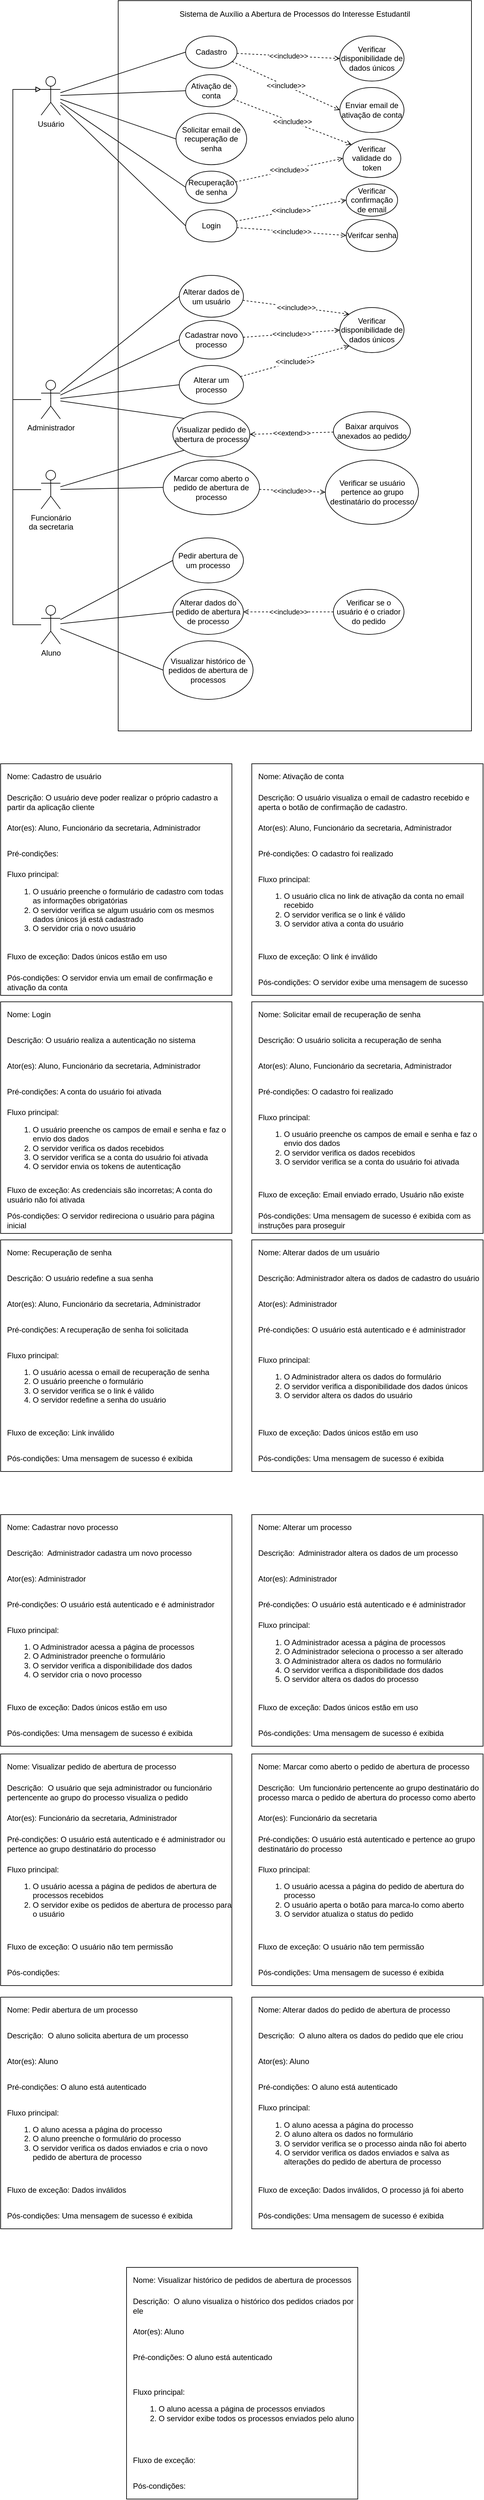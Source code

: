 <mxfile version="20.7.4" type="device"><diagram id="Ht2bcnwlmpPxEv7e9lDM" name="Page-1"><mxGraphModel dx="1985" dy="2875" grid="1" gridSize="10" guides="1" tooltips="1" connect="1" arrows="1" fold="1" page="1" pageScale="1" pageWidth="827" pageHeight="1169" math="0" shadow="0"><root><mxCell id="0"/><mxCell id="1" parent="0"/><mxCell id="s7Grjsf04MNEZoVcEY9G-3" value="&lt;div&gt;Sistema de Auxílio a Abertura de Processos do Interesse Estudantil&lt;/div&gt;&lt;div&gt;&lt;br&gt;&lt;/div&gt;&lt;div&gt;&lt;br&gt;&lt;/div&gt;&lt;div&gt;&lt;br&gt;&lt;/div&gt;&lt;div&gt;&lt;br&gt;&lt;/div&gt;&lt;div&gt;&lt;br&gt;&lt;/div&gt;&lt;div&gt;&lt;br&gt;&lt;/div&gt;&lt;div&gt;&lt;br&gt;&lt;/div&gt;&lt;div&gt;&lt;br&gt;&lt;/div&gt;&lt;div&gt;&lt;br&gt;&lt;/div&gt;&lt;div&gt;&lt;br&gt;&lt;/div&gt;&lt;div&gt;&lt;br&gt;&lt;/div&gt;&lt;div&gt;&lt;br&gt;&lt;/div&gt;&lt;div&gt;&lt;br&gt;&lt;/div&gt;&lt;div&gt;&lt;br&gt;&lt;/div&gt;&lt;div&gt;&lt;br&gt;&lt;/div&gt;&lt;div&gt;&lt;br&gt;&lt;/div&gt;&lt;div&gt;&lt;br&gt;&lt;/div&gt;&lt;div&gt;&lt;br&gt;&lt;/div&gt;&lt;div&gt;&lt;br&gt;&lt;/div&gt;&lt;div&gt;&lt;br&gt;&lt;/div&gt;&lt;div&gt;&lt;br&gt;&lt;/div&gt;&lt;div&gt;&lt;br&gt;&lt;/div&gt;&lt;div&gt;&lt;br&gt;&lt;/div&gt;&lt;div&gt;&lt;br&gt;&lt;/div&gt;&lt;div&gt;&lt;br&gt;&lt;/div&gt;&lt;div&gt;&lt;br&gt;&lt;/div&gt;&lt;div&gt;&lt;br&gt;&lt;/div&gt;&lt;div&gt;&lt;br&gt;&lt;/div&gt;&lt;div&gt;&lt;br&gt;&lt;/div&gt;&lt;div&gt;&lt;br&gt;&lt;/div&gt;&lt;div&gt;&lt;br&gt;&lt;/div&gt;&lt;div&gt;&lt;br&gt;&lt;/div&gt;&lt;div&gt;&lt;br&gt;&lt;/div&gt;&lt;div&gt;&lt;br&gt;&lt;/div&gt;&lt;div&gt;&lt;br&gt;&lt;/div&gt;&lt;div&gt;&lt;br&gt;&lt;/div&gt;&lt;div&gt;&lt;br&gt;&lt;/div&gt;&lt;div&gt;&lt;br&gt;&lt;/div&gt;&lt;div&gt;&lt;br&gt;&lt;/div&gt;&lt;div&gt;&lt;br&gt;&lt;/div&gt;&lt;div&gt;&lt;br&gt;&lt;/div&gt;&lt;div&gt;&lt;br&gt;&lt;/div&gt;&lt;div&gt;&lt;br&gt;&lt;/div&gt;&lt;div&gt;&lt;br&gt;&lt;/div&gt;&lt;div&gt;&lt;br&gt;&lt;/div&gt;&lt;div&gt;&lt;br&gt;&lt;/div&gt;&lt;div&gt;&lt;br&gt;&lt;/div&gt;&lt;div&gt;&lt;br&gt;&lt;/div&gt;&lt;div&gt;&lt;br&gt;&lt;/div&gt;&lt;div&gt;&lt;br&gt;&lt;/div&gt;&lt;div&gt;&lt;br&gt;&lt;/div&gt;&lt;div&gt;&lt;br&gt;&lt;/div&gt;&lt;div&gt;&lt;br&gt;&lt;/div&gt;&lt;div&gt;&lt;br&gt;&lt;/div&gt;&lt;div&gt;&lt;br&gt;&lt;/div&gt;&lt;div&gt;&lt;br&gt;&lt;/div&gt;&lt;div&gt;&lt;br&gt;&lt;/div&gt;&lt;div&gt;&lt;br&gt;&lt;/div&gt;&lt;div&gt;&lt;br&gt;&lt;/div&gt;&lt;div&gt;&lt;br&gt;&lt;/div&gt;&lt;div&gt;&lt;br&gt;&lt;/div&gt;&lt;div&gt;&lt;br&gt;&lt;/div&gt;&lt;div&gt;&lt;br&gt;&lt;/div&gt;&lt;div&gt;&lt;br&gt;&lt;/div&gt;&lt;div&gt;&lt;br&gt;&lt;/div&gt;&lt;div&gt;&lt;br&gt;&lt;/div&gt;&lt;div&gt;&lt;br&gt;&lt;/div&gt;&lt;div&gt;&lt;br&gt;&lt;/div&gt;&lt;div&gt;&lt;br&gt;&lt;/div&gt;&lt;div&gt;&lt;br&gt;&lt;/div&gt;&lt;div&gt;&lt;br&gt;&lt;/div&gt;&lt;div&gt;&lt;br&gt;&lt;/div&gt;&lt;div&gt;&lt;br&gt;&lt;/div&gt;&lt;div&gt;&lt;br&gt;&lt;/div&gt;&lt;div&gt;&lt;br&gt;&lt;/div&gt;&lt;div&gt;&lt;br&gt;&lt;/div&gt;" style="rounded=0;whiteSpace=wrap;html=1;" parent="1" vertex="1"><mxGeometry x="221" y="17" width="550" height="1135" as="geometry"/></mxCell><mxCell id="s7Grjsf04MNEZoVcEY9G-33" value="&amp;lt;&amp;lt;include&amp;gt;&amp;gt;" style="edgeStyle=none;rounded=0;orthogonalLoop=1;jettySize=auto;html=1;entryX=0;entryY=0.5;entryDx=0;entryDy=0;dashed=1;endArrow=open;endFill=0;" parent="1" source="s7Grjsf04MNEZoVcEY9G-7" target="s7Grjsf04MNEZoVcEY9G-32" edge="1"><mxGeometry relative="1" as="geometry"/></mxCell><mxCell id="s7Grjsf04MNEZoVcEY9G-34" value="&amp;lt;&amp;lt;include&amp;gt;&amp;gt;" style="edgeStyle=none;rounded=0;orthogonalLoop=1;jettySize=auto;html=1;entryX=0;entryY=0.5;entryDx=0;entryDy=0;dashed=1;endArrow=open;endFill=0;" parent="1" source="s7Grjsf04MNEZoVcEY9G-7" target="s7Grjsf04MNEZoVcEY9G-16" edge="1"><mxGeometry relative="1" as="geometry"/></mxCell><mxCell id="s7Grjsf04MNEZoVcEY9G-7" value="Login" style="ellipse;whiteSpace=wrap;html=1;" parent="1" vertex="1"><mxGeometry x="326" y="342" width="80" height="50" as="geometry"/></mxCell><mxCell id="s7Grjsf04MNEZoVcEY9G-25" value="&amp;lt;&amp;lt;include&amp;gt;&amp;gt;" style="edgeStyle=none;rounded=0;orthogonalLoop=1;jettySize=auto;html=1;entryX=0;entryY=0.5;entryDx=0;entryDy=0;endArrow=open;endFill=0;dashed=1;" parent="1" source="s7Grjsf04MNEZoVcEY9G-8" target="s7Grjsf04MNEZoVcEY9G-21" edge="1"><mxGeometry relative="1" as="geometry"/></mxCell><mxCell id="s7Grjsf04MNEZoVcEY9G-26" value="&amp;lt;&amp;lt;include&amp;gt;&amp;gt;" style="edgeStyle=none;rounded=0;orthogonalLoop=1;jettySize=auto;html=1;entryX=0;entryY=0.5;entryDx=0;entryDy=0;dashed=1;endArrow=open;endFill=0;" parent="1" source="s7Grjsf04MNEZoVcEY9G-8" target="s7Grjsf04MNEZoVcEY9G-22" edge="1"><mxGeometry relative="1" as="geometry"/></mxCell><mxCell id="s7Grjsf04MNEZoVcEY9G-8" value="Cadastro" style="ellipse;whiteSpace=wrap;html=1;" parent="1" vertex="1"><mxGeometry x="326" y="72" width="80" height="50" as="geometry"/></mxCell><mxCell id="s7Grjsf04MNEZoVcEY9G-74" style="edgeStyle=none;rounded=0;orthogonalLoop=1;jettySize=auto;html=1;entryX=0;entryY=0.5;entryDx=0;entryDy=0;endArrow=none;endFill=0;" parent="1" source="s7Grjsf04MNEZoVcEY9G-1" target="s7Grjsf04MNEZoVcEY9G-68" edge="1"><mxGeometry relative="1" as="geometry"/></mxCell><mxCell id="s7Grjsf04MNEZoVcEY9G-75" style="edgeStyle=none;rounded=0;orthogonalLoop=1;jettySize=auto;html=1;entryX=0;entryY=0.5;entryDx=0;entryDy=0;endArrow=none;endFill=0;" parent="1" source="s7Grjsf04MNEZoVcEY9G-1" target="s7Grjsf04MNEZoVcEY9G-69" edge="1"><mxGeometry relative="1" as="geometry"/></mxCell><mxCell id="s7Grjsf04MNEZoVcEY9G-76" style="edgeStyle=none;rounded=0;orthogonalLoop=1;jettySize=auto;html=1;entryX=0;entryY=0.5;entryDx=0;entryDy=0;endArrow=none;endFill=0;" parent="1" source="s7Grjsf04MNEZoVcEY9G-1" target="s7Grjsf04MNEZoVcEY9G-71" edge="1"><mxGeometry relative="1" as="geometry"/></mxCell><mxCell id="V5Hho2-uhWiPWjmPjNS0-1" style="edgeStyle=orthogonalEdgeStyle;rounded=0;orthogonalLoop=1;jettySize=auto;html=1;entryX=0;entryY=0.333;entryDx=0;entryDy=0;entryPerimeter=0;endArrow=block;endFill=0;" parent="1" source="s7Grjsf04MNEZoVcEY9G-1" target="s7Grjsf04MNEZoVcEY9G-17" edge="1"><mxGeometry relative="1" as="geometry"><Array as="points"><mxPoint x="57" y="987"/><mxPoint x="57" y="155"/></Array></mxGeometry></mxCell><mxCell id="s7Grjsf04MNEZoVcEY9G-1" value="&lt;div&gt;Aluno&lt;/div&gt;" style="shape=umlActor;verticalLabelPosition=bottom;verticalAlign=top;html=1;outlineConnect=0;" parent="1" vertex="1"><mxGeometry x="101" y="957" width="30" height="60" as="geometry"/></mxCell><mxCell id="s7Grjsf04MNEZoVcEY9G-52" style="edgeStyle=none;rounded=0;orthogonalLoop=1;jettySize=auto;html=1;entryX=0;entryY=0.5;entryDx=0;entryDy=0;endArrow=none;endFill=0;" parent="1" source="s7Grjsf04MNEZoVcEY9G-2" target="s7Grjsf04MNEZoVcEY9G-45" edge="1"><mxGeometry relative="1" as="geometry"/></mxCell><mxCell id="s7Grjsf04MNEZoVcEY9G-53" style="edgeStyle=none;rounded=0;orthogonalLoop=1;jettySize=auto;html=1;entryX=0;entryY=0.5;entryDx=0;entryDy=0;endArrow=none;endFill=0;" parent="1" source="s7Grjsf04MNEZoVcEY9G-2" target="s7Grjsf04MNEZoVcEY9G-47" edge="1"><mxGeometry relative="1" as="geometry"/></mxCell><mxCell id="s7Grjsf04MNEZoVcEY9G-54" style="edgeStyle=none;rounded=0;orthogonalLoop=1;jettySize=auto;html=1;entryX=0;entryY=0.5;entryDx=0;entryDy=0;endArrow=none;endFill=0;" parent="1" source="s7Grjsf04MNEZoVcEY9G-2" target="s7Grjsf04MNEZoVcEY9G-48" edge="1"><mxGeometry relative="1" as="geometry"/></mxCell><mxCell id="s7Grjsf04MNEZoVcEY9G-59" style="edgeStyle=none;rounded=0;orthogonalLoop=1;jettySize=auto;html=1;entryX=0;entryY=0;entryDx=0;entryDy=0;endArrow=none;endFill=0;" parent="1" source="s7Grjsf04MNEZoVcEY9G-2" target="s7Grjsf04MNEZoVcEY9G-55" edge="1"><mxGeometry relative="1" as="geometry"/></mxCell><mxCell id="V5Hho2-uhWiPWjmPjNS0-3" style="edgeStyle=orthogonalEdgeStyle;rounded=0;orthogonalLoop=1;jettySize=auto;html=1;entryX=0;entryY=0.333;entryDx=0;entryDy=0;entryPerimeter=0;endArrow=block;endFill=0;" parent="1" source="s7Grjsf04MNEZoVcEY9G-2" target="s7Grjsf04MNEZoVcEY9G-17" edge="1"><mxGeometry relative="1" as="geometry"><Array as="points"><mxPoint x="57" y="637.0"/><mxPoint x="57" y="155"/></Array></mxGeometry></mxCell><mxCell id="s7Grjsf04MNEZoVcEY9G-2" value="Administrador" style="shape=umlActor;verticalLabelPosition=bottom;verticalAlign=top;html=1;outlineConnect=0;" parent="1" vertex="1"><mxGeometry x="101" y="607" width="30" height="60" as="geometry"/></mxCell><mxCell id="s7Grjsf04MNEZoVcEY9G-60" style="edgeStyle=none;rounded=0;orthogonalLoop=1;jettySize=auto;html=1;entryX=0;entryY=1;entryDx=0;entryDy=0;endArrow=none;endFill=0;" parent="1" source="s7Grjsf04MNEZoVcEY9G-6" target="s7Grjsf04MNEZoVcEY9G-55" edge="1"><mxGeometry relative="1" as="geometry"/></mxCell><mxCell id="s7Grjsf04MNEZoVcEY9G-62" style="edgeStyle=none;rounded=0;orthogonalLoop=1;jettySize=auto;html=1;entryX=0;entryY=0.5;entryDx=0;entryDy=0;endArrow=none;endFill=0;" parent="1" source="s7Grjsf04MNEZoVcEY9G-6" target="s7Grjsf04MNEZoVcEY9G-61" edge="1"><mxGeometry relative="1" as="geometry"/></mxCell><mxCell id="V5Hho2-uhWiPWjmPjNS0-2" style="edgeStyle=orthogonalEdgeStyle;rounded=0;orthogonalLoop=1;jettySize=auto;html=1;entryX=0;entryY=0.333;entryDx=0;entryDy=0;entryPerimeter=0;endArrow=block;endFill=0;" parent="1" source="s7Grjsf04MNEZoVcEY9G-6" target="s7Grjsf04MNEZoVcEY9G-17" edge="1"><mxGeometry relative="1" as="geometry"><Array as="points"><mxPoint x="57" y="777.0"/><mxPoint x="57" y="155"/></Array></mxGeometry></mxCell><mxCell id="s7Grjsf04MNEZoVcEY9G-6" value="&lt;div&gt;Funcionário &lt;br&gt;&lt;/div&gt;&lt;div&gt;da secretaria&lt;/div&gt;" style="shape=umlActor;verticalLabelPosition=bottom;verticalAlign=top;html=1;outlineConnect=0;" parent="1" vertex="1"><mxGeometry x="101" y="747" width="30" height="60" as="geometry"/></mxCell><mxCell id="s7Grjsf04MNEZoVcEY9G-16" value="Verifcar senha" style="ellipse;whiteSpace=wrap;html=1;" parent="1" vertex="1"><mxGeometry x="576" y="357" width="80" height="50" as="geometry"/></mxCell><mxCell id="s7Grjsf04MNEZoVcEY9G-35" style="edgeStyle=none;rounded=0;orthogonalLoop=1;jettySize=auto;html=1;entryX=0;entryY=0.5;entryDx=0;entryDy=0;endArrow=none;endFill=0;" parent="1" source="s7Grjsf04MNEZoVcEY9G-17" target="s7Grjsf04MNEZoVcEY9G-8" edge="1"><mxGeometry relative="1" as="geometry"/></mxCell><mxCell id="s7Grjsf04MNEZoVcEY9G-36" style="edgeStyle=none;rounded=0;orthogonalLoop=1;jettySize=auto;html=1;entryX=0;entryY=0.5;entryDx=0;entryDy=0;endArrow=none;endFill=0;" parent="1" source="s7Grjsf04MNEZoVcEY9G-17" target="s7Grjsf04MNEZoVcEY9G-18" edge="1"><mxGeometry relative="1" as="geometry"/></mxCell><mxCell id="s7Grjsf04MNEZoVcEY9G-37" style="edgeStyle=none;rounded=0;orthogonalLoop=1;jettySize=auto;html=1;entryX=0;entryY=0.5;entryDx=0;entryDy=0;endArrow=none;endFill=0;" parent="1" source="s7Grjsf04MNEZoVcEY9G-17" target="s7Grjsf04MNEZoVcEY9G-19" edge="1"><mxGeometry relative="1" as="geometry"/></mxCell><mxCell id="s7Grjsf04MNEZoVcEY9G-38" style="edgeStyle=none;rounded=0;orthogonalLoop=1;jettySize=auto;html=1;entryX=0;entryY=0.5;entryDx=0;entryDy=0;endArrow=none;endFill=0;" parent="1" source="s7Grjsf04MNEZoVcEY9G-17" target="s7Grjsf04MNEZoVcEY9G-20" edge="1"><mxGeometry relative="1" as="geometry"/></mxCell><mxCell id="s7Grjsf04MNEZoVcEY9G-39" style="edgeStyle=none;rounded=0;orthogonalLoop=1;jettySize=auto;html=1;entryX=0;entryY=0.5;entryDx=0;entryDy=0;endArrow=none;endFill=0;" parent="1" source="s7Grjsf04MNEZoVcEY9G-17" target="s7Grjsf04MNEZoVcEY9G-7" edge="1"><mxGeometry relative="1" as="geometry"/></mxCell><mxCell id="s7Grjsf04MNEZoVcEY9G-17" value="&lt;div&gt;Usuário&lt;/div&gt;" style="shape=umlActor;verticalLabelPosition=bottom;verticalAlign=top;html=1;outlineConnect=0;" parent="1" vertex="1"><mxGeometry x="101" y="135" width="30" height="60" as="geometry"/></mxCell><mxCell id="s7Grjsf04MNEZoVcEY9G-27" value="&amp;lt;&amp;lt;include&amp;gt;&amp;gt;" style="edgeStyle=none;rounded=0;orthogonalLoop=1;jettySize=auto;html=1;entryX=0;entryY=0;entryDx=0;entryDy=0;dashed=1;endArrow=open;endFill=0;" parent="1" source="s7Grjsf04MNEZoVcEY9G-18" target="s7Grjsf04MNEZoVcEY9G-24" edge="1"><mxGeometry relative="1" as="geometry"/></mxCell><mxCell id="s7Grjsf04MNEZoVcEY9G-18" value="Ativação de conta" style="ellipse;whiteSpace=wrap;html=1;" parent="1" vertex="1"><mxGeometry x="326" y="132" width="80" height="50" as="geometry"/></mxCell><mxCell id="s7Grjsf04MNEZoVcEY9G-19" value="Solicitar email de recuperação de senha" style="ellipse;whiteSpace=wrap;html=1;" parent="1" vertex="1"><mxGeometry x="311" y="192" width="110" height="80" as="geometry"/></mxCell><mxCell id="s7Grjsf04MNEZoVcEY9G-30" value="&amp;lt;&amp;lt;include&amp;gt;&amp;gt;" style="edgeStyle=none;rounded=0;orthogonalLoop=1;jettySize=auto;html=1;entryX=0;entryY=0.5;entryDx=0;entryDy=0;dashed=1;endArrow=open;endFill=0;" parent="1" source="s7Grjsf04MNEZoVcEY9G-20" target="s7Grjsf04MNEZoVcEY9G-24" edge="1"><mxGeometry relative="1" as="geometry"/></mxCell><mxCell id="s7Grjsf04MNEZoVcEY9G-20" value="Recuperação de senha" style="ellipse;whiteSpace=wrap;html=1;" parent="1" vertex="1"><mxGeometry x="326" y="282" width="80" height="50" as="geometry"/></mxCell><mxCell id="s7Grjsf04MNEZoVcEY9G-21" value="Verificar disponibilidade de dados únicos" style="ellipse;whiteSpace=wrap;html=1;" parent="1" vertex="1"><mxGeometry x="566" y="72" width="100" height="70" as="geometry"/></mxCell><mxCell id="s7Grjsf04MNEZoVcEY9G-22" value="Enviar email de ativação de conta" style="ellipse;whiteSpace=wrap;html=1;" parent="1" vertex="1"><mxGeometry x="566" y="152" width="100" height="70" as="geometry"/></mxCell><mxCell id="s7Grjsf04MNEZoVcEY9G-24" value="Verificar validade do token" style="ellipse;whiteSpace=wrap;html=1;" parent="1" vertex="1"><mxGeometry x="571" y="232" width="90" height="60" as="geometry"/></mxCell><mxCell id="s7Grjsf04MNEZoVcEY9G-32" value="Verificar confirmação de email" style="ellipse;whiteSpace=wrap;html=1;" parent="1" vertex="1"><mxGeometry x="576" y="302" width="80" height="50" as="geometry"/></mxCell><mxCell id="s7Grjsf04MNEZoVcEY9G-49" value="&amp;lt;&amp;lt;include&amp;gt;&amp;gt;" style="rounded=0;orthogonalLoop=1;jettySize=auto;html=1;entryX=0;entryY=0;entryDx=0;entryDy=0;endArrow=open;endFill=0;dashed=1;" parent="1" source="s7Grjsf04MNEZoVcEY9G-45" target="s7Grjsf04MNEZoVcEY9G-46" edge="1"><mxGeometry relative="1" as="geometry"/></mxCell><mxCell id="s7Grjsf04MNEZoVcEY9G-45" value="Alterar dados de um usuário" style="ellipse;whiteSpace=wrap;html=1;" parent="1" vertex="1"><mxGeometry x="316" y="444" width="100" height="65" as="geometry"/></mxCell><mxCell id="s7Grjsf04MNEZoVcEY9G-46" value="Verificar disponibilidade de dados únicos" style="ellipse;whiteSpace=wrap;html=1;" parent="1" vertex="1"><mxGeometry x="566" y="494" width="100" height="70" as="geometry"/></mxCell><mxCell id="s7Grjsf04MNEZoVcEY9G-51" value="&amp;lt;&amp;lt;include&amp;gt;&amp;gt;" style="edgeStyle=none;rounded=0;orthogonalLoop=1;jettySize=auto;html=1;entryX=0;entryY=0.5;entryDx=0;entryDy=0;dashed=1;endArrow=open;endFill=0;" parent="1" source="s7Grjsf04MNEZoVcEY9G-47" target="s7Grjsf04MNEZoVcEY9G-46" edge="1"><mxGeometry relative="1" as="geometry"/></mxCell><mxCell id="s7Grjsf04MNEZoVcEY9G-47" value="Cadastrar novo processo" style="ellipse;whiteSpace=wrap;html=1;" parent="1" vertex="1"><mxGeometry x="316" y="514" width="100" height="60" as="geometry"/></mxCell><mxCell id="s7Grjsf04MNEZoVcEY9G-50" value="&amp;lt;&amp;lt;include&amp;gt;&amp;gt;" style="edgeStyle=none;rounded=0;orthogonalLoop=1;jettySize=auto;html=1;entryX=0;entryY=1;entryDx=0;entryDy=0;dashed=1;endArrow=open;endFill=0;" parent="1" source="s7Grjsf04MNEZoVcEY9G-48" target="s7Grjsf04MNEZoVcEY9G-46" edge="1"><mxGeometry relative="1" as="geometry"/></mxCell><mxCell id="s7Grjsf04MNEZoVcEY9G-48" value="Alterar um processo" style="ellipse;whiteSpace=wrap;html=1;" parent="1" vertex="1"><mxGeometry x="316" y="584" width="100" height="60" as="geometry"/></mxCell><mxCell id="s7Grjsf04MNEZoVcEY9G-55" value="Visualizar pedido de abertura de processo" style="ellipse;whiteSpace=wrap;html=1;" parent="1" vertex="1"><mxGeometry x="306" y="656" width="120" height="70" as="geometry"/></mxCell><mxCell id="s7Grjsf04MNEZoVcEY9G-57" value="&amp;lt;&amp;lt;extend&amp;gt;&amp;gt;" style="edgeStyle=none;rounded=0;orthogonalLoop=1;jettySize=auto;html=1;entryX=1;entryY=0.5;entryDx=0;entryDy=0;endArrow=open;endFill=0;dashed=1;" parent="1" source="s7Grjsf04MNEZoVcEY9G-56" target="s7Grjsf04MNEZoVcEY9G-55" edge="1"><mxGeometry relative="1" as="geometry"/></mxCell><mxCell id="s7Grjsf04MNEZoVcEY9G-56" value="Baixar arquivos anexados ao pedido" style="ellipse;whiteSpace=wrap;html=1;" parent="1" vertex="1"><mxGeometry x="556" y="656" width="120" height="60" as="geometry"/></mxCell><mxCell id="s7Grjsf04MNEZoVcEY9G-66" value="&amp;lt;&amp;lt;include&amp;gt;&amp;gt;" style="edgeStyle=none;rounded=0;orthogonalLoop=1;jettySize=auto;html=1;entryX=0;entryY=0.5;entryDx=0;entryDy=0;endArrow=open;endFill=0;dashed=1;" parent="1" source="s7Grjsf04MNEZoVcEY9G-61" target="s7Grjsf04MNEZoVcEY9G-65" edge="1"><mxGeometry relative="1" as="geometry"/></mxCell><mxCell id="s7Grjsf04MNEZoVcEY9G-61" value="Marcar como aberto o pedido de abertura de processo" style="ellipse;whiteSpace=wrap;html=1;" parent="1" vertex="1"><mxGeometry x="291" y="731" width="150" height="85" as="geometry"/></mxCell><mxCell id="s7Grjsf04MNEZoVcEY9G-65" value="Verificar se usuário pertence ao grupo destinatário do processo" style="ellipse;whiteSpace=wrap;html=1;" parent="1" vertex="1"><mxGeometry x="543.5" y="731" width="145" height="100" as="geometry"/></mxCell><mxCell id="s7Grjsf04MNEZoVcEY9G-68" value="Pedir abertura de um processo" style="ellipse;whiteSpace=wrap;html=1;" parent="1" vertex="1"><mxGeometry x="306" y="852" width="110" height="70" as="geometry"/></mxCell><mxCell id="s7Grjsf04MNEZoVcEY9G-69" value="Alterar dados do pedido de abertura de processo" style="ellipse;whiteSpace=wrap;html=1;" parent="1" vertex="1"><mxGeometry x="306" y="932" width="110" height="70" as="geometry"/></mxCell><mxCell id="s7Grjsf04MNEZoVcEY9G-77" value="&amp;lt;&amp;lt;include&amp;gt;&amp;gt;" style="edgeStyle=none;rounded=0;orthogonalLoop=1;jettySize=auto;html=1;entryX=1;entryY=0.5;entryDx=0;entryDy=0;endArrow=open;endFill=0;dashed=1;" parent="1" source="s7Grjsf04MNEZoVcEY9G-70" target="s7Grjsf04MNEZoVcEY9G-69" edge="1"><mxGeometry relative="1" as="geometry"/></mxCell><mxCell id="s7Grjsf04MNEZoVcEY9G-70" value="Verificar se o usuário é o criador do pedido" style="ellipse;whiteSpace=wrap;html=1;" parent="1" vertex="1"><mxGeometry x="556" y="932" width="110" height="70" as="geometry"/></mxCell><mxCell id="s7Grjsf04MNEZoVcEY9G-71" value="Visualizar histórico de pedidos de abertura de processos" style="ellipse;whiteSpace=wrap;html=1;" parent="1" vertex="1"><mxGeometry x="291" y="1012" width="140" height="91" as="geometry"/></mxCell><mxCell id="-9o1FBzmGHQiKrhc7uUe-75" value="" style="shape=table;startSize=0;container=1;collapsible=0;childLayout=tableLayout;columnLines=1;rowLines=0;align=left;spacingLeft=8;" vertex="1" parent="1"><mxGeometry x="38" y="1203" width="360" height="360.0" as="geometry"/></mxCell><mxCell id="-9o1FBzmGHQiKrhc7uUe-76" value="" style="shape=tableRow;horizontal=0;startSize=0;swimlaneHead=0;swimlaneBody=0;top=0;left=0;bottom=0;right=0;collapsible=0;dropTarget=0;fillColor=none;points=[[0,0.5],[1,0.5]];portConstraint=eastwest;align=left;spacingLeft=8;" vertex="1" parent="-9o1FBzmGHQiKrhc7uUe-75"><mxGeometry width="360" height="40" as="geometry"/></mxCell><mxCell id="-9o1FBzmGHQiKrhc7uUe-77" value="Nome: Cadastro de usuário" style="shape=partialRectangle;html=1;whiteSpace=wrap;connectable=0;overflow=hidden;fillColor=none;top=0;left=0;bottom=0;right=0;pointerEvents=1;align=left;spacingLeft=8;" vertex="1" parent="-9o1FBzmGHQiKrhc7uUe-76"><mxGeometry width="360" height="40" as="geometry"><mxRectangle width="360" height="40" as="alternateBounds"/></mxGeometry></mxCell><mxCell id="-9o1FBzmGHQiKrhc7uUe-78" value="" style="shape=tableRow;horizontal=0;startSize=0;swimlaneHead=0;swimlaneBody=0;top=0;left=0;bottom=0;right=0;collapsible=0;dropTarget=0;fillColor=none;points=[[0,0.5],[1,0.5]];portConstraint=eastwest;align=left;spacingLeft=8;" vertex="1" parent="-9o1FBzmGHQiKrhc7uUe-75"><mxGeometry y="40" width="360" height="40" as="geometry"/></mxCell><mxCell id="-9o1FBzmGHQiKrhc7uUe-79" value="&lt;div&gt;Descrição: O usuário deve poder realizar o próprio cadastro a partir da aplicação cliente&lt;/div&gt;" style="shape=partialRectangle;html=1;whiteSpace=wrap;connectable=0;overflow=hidden;fillColor=none;top=0;left=0;bottom=0;right=0;pointerEvents=1;align=left;spacingLeft=8;" vertex="1" parent="-9o1FBzmGHQiKrhc7uUe-78"><mxGeometry width="360" height="40" as="geometry"><mxRectangle width="360" height="40" as="alternateBounds"/></mxGeometry></mxCell><mxCell id="-9o1FBzmGHQiKrhc7uUe-80" value="" style="shape=tableRow;horizontal=0;startSize=0;swimlaneHead=0;swimlaneBody=0;top=0;left=0;bottom=0;right=0;collapsible=0;dropTarget=0;fillColor=none;points=[[0,0.5],[1,0.5]];portConstraint=eastwest;align=left;spacingLeft=8;" vertex="1" parent="-9o1FBzmGHQiKrhc7uUe-75"><mxGeometry y="80" width="360" height="40" as="geometry"/></mxCell><mxCell id="-9o1FBzmGHQiKrhc7uUe-81" value="Ator(es): Aluno, Funcionário da secretaria, Administrador" style="shape=partialRectangle;html=1;whiteSpace=wrap;connectable=0;overflow=hidden;fillColor=none;top=0;left=0;bottom=0;right=0;pointerEvents=1;align=left;spacingLeft=8;" vertex="1" parent="-9o1FBzmGHQiKrhc7uUe-80"><mxGeometry width="360" height="40" as="geometry"><mxRectangle width="360" height="40" as="alternateBounds"/></mxGeometry></mxCell><mxCell id="-9o1FBzmGHQiKrhc7uUe-82" value="" style="shape=tableRow;horizontal=0;startSize=0;swimlaneHead=0;swimlaneBody=0;top=0;left=0;bottom=0;right=0;collapsible=0;dropTarget=0;fillColor=none;points=[[0,0.5],[1,0.5]];portConstraint=eastwest;align=left;spacingLeft=8;" vertex="1" parent="-9o1FBzmGHQiKrhc7uUe-75"><mxGeometry y="120" width="360" height="40" as="geometry"/></mxCell><mxCell id="-9o1FBzmGHQiKrhc7uUe-83" value="Pré-condições: " style="shape=partialRectangle;html=1;whiteSpace=wrap;connectable=0;overflow=hidden;fillColor=none;top=0;left=0;bottom=0;right=0;pointerEvents=1;align=left;spacingLeft=8;" vertex="1" parent="-9o1FBzmGHQiKrhc7uUe-82"><mxGeometry width="360" height="40" as="geometry"><mxRectangle width="360" height="40" as="alternateBounds"/></mxGeometry></mxCell><mxCell id="-9o1FBzmGHQiKrhc7uUe-84" value="" style="shape=tableRow;horizontal=0;startSize=0;swimlaneHead=0;swimlaneBody=0;top=0;left=0;bottom=0;right=0;collapsible=0;dropTarget=0;fillColor=none;points=[[0,0.5],[1,0.5]];portConstraint=eastwest;align=left;spacingLeft=8;" vertex="1" parent="-9o1FBzmGHQiKrhc7uUe-75"><mxGeometry y="160" width="360" height="120" as="geometry"/></mxCell><mxCell id="-9o1FBzmGHQiKrhc7uUe-85" value="&lt;div&gt;Fluxo principal: &lt;/div&gt;&lt;ol&gt;&lt;li&gt;O usuário preenche o formulário de cadastro com todas as informações obrigatórias&lt;/li&gt;&lt;li&gt;O servidor verifica se algum usuário com os mesmos dados únicos já está cadastrado&lt;/li&gt;&lt;li&gt;O servidor cria o novo usuário&lt;br&gt;&lt;/li&gt;&lt;/ol&gt;" style="shape=partialRectangle;html=1;whiteSpace=wrap;connectable=0;overflow=hidden;fillColor=none;top=0;left=0;bottom=0;right=0;pointerEvents=1;align=left;spacingLeft=8;" vertex="1" parent="-9o1FBzmGHQiKrhc7uUe-84"><mxGeometry width="360" height="120" as="geometry"><mxRectangle width="360" height="120" as="alternateBounds"/></mxGeometry></mxCell><mxCell id="-9o1FBzmGHQiKrhc7uUe-86" value="" style="shape=tableRow;horizontal=0;startSize=0;swimlaneHead=0;swimlaneBody=0;top=0;left=0;bottom=0;right=0;collapsible=0;dropTarget=0;fillColor=none;points=[[0,0.5],[1,0.5]];portConstraint=eastwest;align=left;spacingLeft=8;" vertex="1" parent="-9o1FBzmGHQiKrhc7uUe-75"><mxGeometry y="280" width="360" height="40" as="geometry"/></mxCell><mxCell id="-9o1FBzmGHQiKrhc7uUe-87" value="Fluxo de exceção: Dados únicos estão em uso" style="shape=partialRectangle;html=1;whiteSpace=wrap;connectable=0;overflow=hidden;fillColor=none;top=0;left=0;bottom=0;right=0;pointerEvents=1;align=left;spacingLeft=8;" vertex="1" parent="-9o1FBzmGHQiKrhc7uUe-86"><mxGeometry width="360" height="40" as="geometry"><mxRectangle width="360" height="40" as="alternateBounds"/></mxGeometry></mxCell><mxCell id="-9o1FBzmGHQiKrhc7uUe-88" value="" style="shape=tableRow;horizontal=0;startSize=0;swimlaneHead=0;swimlaneBody=0;top=0;left=0;bottom=0;right=0;collapsible=0;dropTarget=0;fillColor=none;points=[[0,0.5],[1,0.5]];portConstraint=eastwest;align=left;spacingLeft=8;" vertex="1" parent="-9o1FBzmGHQiKrhc7uUe-75"><mxGeometry y="320" width="360" height="40" as="geometry"/></mxCell><mxCell id="-9o1FBzmGHQiKrhc7uUe-89" value="Pós-condições: O servidor envia um email de confirmação e ativação da conta" style="shape=partialRectangle;html=1;whiteSpace=wrap;connectable=0;overflow=hidden;fillColor=none;top=0;left=0;bottom=0;right=0;pointerEvents=1;align=left;spacingLeft=8;" vertex="1" parent="-9o1FBzmGHQiKrhc7uUe-88"><mxGeometry width="360" height="40" as="geometry"><mxRectangle width="360" height="40" as="alternateBounds"/></mxGeometry></mxCell><mxCell id="-9o1FBzmGHQiKrhc7uUe-90" value="" style="shape=table;startSize=0;container=1;collapsible=0;childLayout=tableLayout;columnLines=1;rowLines=0;align=left;spacingLeft=8;" vertex="1" parent="1"><mxGeometry x="429" y="1203" width="360" height="360.0" as="geometry"/></mxCell><mxCell id="-9o1FBzmGHQiKrhc7uUe-91" value="" style="shape=tableRow;horizontal=0;startSize=0;swimlaneHead=0;swimlaneBody=0;top=0;left=0;bottom=0;right=0;collapsible=0;dropTarget=0;fillColor=none;points=[[0,0.5],[1,0.5]];portConstraint=eastwest;align=left;spacingLeft=8;" vertex="1" parent="-9o1FBzmGHQiKrhc7uUe-90"><mxGeometry width="360" height="40" as="geometry"/></mxCell><mxCell id="-9o1FBzmGHQiKrhc7uUe-92" value="Nome: Ativação de conta" style="shape=partialRectangle;html=1;whiteSpace=wrap;connectable=0;overflow=hidden;fillColor=none;top=0;left=0;bottom=0;right=0;pointerEvents=1;align=left;spacingLeft=8;" vertex="1" parent="-9o1FBzmGHQiKrhc7uUe-91"><mxGeometry width="360" height="40" as="geometry"><mxRectangle width="360" height="40" as="alternateBounds"/></mxGeometry></mxCell><mxCell id="-9o1FBzmGHQiKrhc7uUe-93" value="" style="shape=tableRow;horizontal=0;startSize=0;swimlaneHead=0;swimlaneBody=0;top=0;left=0;bottom=0;right=0;collapsible=0;dropTarget=0;fillColor=none;points=[[0,0.5],[1,0.5]];portConstraint=eastwest;align=left;spacingLeft=8;" vertex="1" parent="-9o1FBzmGHQiKrhc7uUe-90"><mxGeometry y="40" width="360" height="40" as="geometry"/></mxCell><mxCell id="-9o1FBzmGHQiKrhc7uUe-94" value="Descrição: O usuário visualiza o email de cadastro recebido e aperta o botão de confirmação de cadastro." style="shape=partialRectangle;html=1;whiteSpace=wrap;connectable=0;overflow=hidden;fillColor=none;top=0;left=0;bottom=0;right=0;pointerEvents=1;align=left;spacingLeft=8;" vertex="1" parent="-9o1FBzmGHQiKrhc7uUe-93"><mxGeometry width="360" height="40" as="geometry"><mxRectangle width="360" height="40" as="alternateBounds"/></mxGeometry></mxCell><mxCell id="-9o1FBzmGHQiKrhc7uUe-95" value="" style="shape=tableRow;horizontal=0;startSize=0;swimlaneHead=0;swimlaneBody=0;top=0;left=0;bottom=0;right=0;collapsible=0;dropTarget=0;fillColor=none;points=[[0,0.5],[1,0.5]];portConstraint=eastwest;align=left;spacingLeft=8;" vertex="1" parent="-9o1FBzmGHQiKrhc7uUe-90"><mxGeometry y="80" width="360" height="40" as="geometry"/></mxCell><mxCell id="-9o1FBzmGHQiKrhc7uUe-96" value="Ator(es): Aluno, Funcionário da secretaria, Administrador" style="shape=partialRectangle;html=1;whiteSpace=wrap;connectable=0;overflow=hidden;fillColor=none;top=0;left=0;bottom=0;right=0;pointerEvents=1;align=left;spacingLeft=8;" vertex="1" parent="-9o1FBzmGHQiKrhc7uUe-95"><mxGeometry width="360" height="40" as="geometry"><mxRectangle width="360" height="40" as="alternateBounds"/></mxGeometry></mxCell><mxCell id="-9o1FBzmGHQiKrhc7uUe-97" value="" style="shape=tableRow;horizontal=0;startSize=0;swimlaneHead=0;swimlaneBody=0;top=0;left=0;bottom=0;right=0;collapsible=0;dropTarget=0;fillColor=none;points=[[0,0.5],[1,0.5]];portConstraint=eastwest;align=left;spacingLeft=8;" vertex="1" parent="-9o1FBzmGHQiKrhc7uUe-90"><mxGeometry y="120" width="360" height="40" as="geometry"/></mxCell><mxCell id="-9o1FBzmGHQiKrhc7uUe-98" value="Pré-condições: O cadastro foi realizado" style="shape=partialRectangle;html=1;whiteSpace=wrap;connectable=0;overflow=hidden;fillColor=none;top=0;left=0;bottom=0;right=0;pointerEvents=1;align=left;spacingLeft=8;" vertex="1" parent="-9o1FBzmGHQiKrhc7uUe-97"><mxGeometry width="360" height="40" as="geometry"><mxRectangle width="360" height="40" as="alternateBounds"/></mxGeometry></mxCell><mxCell id="-9o1FBzmGHQiKrhc7uUe-99" value="" style="shape=tableRow;horizontal=0;startSize=0;swimlaneHead=0;swimlaneBody=0;top=0;left=0;bottom=0;right=0;collapsible=0;dropTarget=0;fillColor=none;points=[[0,0.5],[1,0.5]];portConstraint=eastwest;align=left;spacingLeft=8;" vertex="1" parent="-9o1FBzmGHQiKrhc7uUe-90"><mxGeometry y="160" width="360" height="120" as="geometry"/></mxCell><mxCell id="-9o1FBzmGHQiKrhc7uUe-100" value="&lt;div&gt;Fluxo principal: &lt;/div&gt;&lt;ol&gt;&lt;li&gt;O usuário clica no link de ativação da conta no email recebido&lt;/li&gt;&lt;li&gt;O servidor verifica se o link é válido&lt;br&gt;&lt;/li&gt;&lt;li&gt;O servidor ativa a conta do usuário&lt;br&gt;&lt;/li&gt;&lt;/ol&gt;" style="shape=partialRectangle;html=1;whiteSpace=wrap;connectable=0;overflow=hidden;fillColor=none;top=0;left=0;bottom=0;right=0;pointerEvents=1;align=left;spacingLeft=8;" vertex="1" parent="-9o1FBzmGHQiKrhc7uUe-99"><mxGeometry width="360" height="120" as="geometry"><mxRectangle width="360" height="120" as="alternateBounds"/></mxGeometry></mxCell><mxCell id="-9o1FBzmGHQiKrhc7uUe-101" value="" style="shape=tableRow;horizontal=0;startSize=0;swimlaneHead=0;swimlaneBody=0;top=0;left=0;bottom=0;right=0;collapsible=0;dropTarget=0;fillColor=none;points=[[0,0.5],[1,0.5]];portConstraint=eastwest;align=left;spacingLeft=8;" vertex="1" parent="-9o1FBzmGHQiKrhc7uUe-90"><mxGeometry y="280" width="360" height="40" as="geometry"/></mxCell><mxCell id="-9o1FBzmGHQiKrhc7uUe-102" value="Fluxo de exceção: O link é inválido" style="shape=partialRectangle;html=1;whiteSpace=wrap;connectable=0;overflow=hidden;fillColor=none;top=0;left=0;bottom=0;right=0;pointerEvents=1;align=left;spacingLeft=8;" vertex="1" parent="-9o1FBzmGHQiKrhc7uUe-101"><mxGeometry width="360" height="40" as="geometry"><mxRectangle width="360" height="40" as="alternateBounds"/></mxGeometry></mxCell><mxCell id="-9o1FBzmGHQiKrhc7uUe-103" value="" style="shape=tableRow;horizontal=0;startSize=0;swimlaneHead=0;swimlaneBody=0;top=0;left=0;bottom=0;right=0;collapsible=0;dropTarget=0;fillColor=none;points=[[0,0.5],[1,0.5]];portConstraint=eastwest;align=left;spacingLeft=8;" vertex="1" parent="-9o1FBzmGHQiKrhc7uUe-90"><mxGeometry y="320" width="360" height="40" as="geometry"/></mxCell><mxCell id="-9o1FBzmGHQiKrhc7uUe-104" value="Pós-condições: O servidor exibe uma mensagem de sucesso" style="shape=partialRectangle;html=1;whiteSpace=wrap;connectable=0;overflow=hidden;fillColor=none;top=0;left=0;bottom=0;right=0;pointerEvents=1;align=left;spacingLeft=8;" vertex="1" parent="-9o1FBzmGHQiKrhc7uUe-103"><mxGeometry width="360" height="40" as="geometry"><mxRectangle width="360" height="40" as="alternateBounds"/></mxGeometry></mxCell><mxCell id="-9o1FBzmGHQiKrhc7uUe-105" value="" style="shape=table;startSize=0;container=1;collapsible=0;childLayout=tableLayout;columnLines=1;rowLines=0;align=left;spacingLeft=8;" vertex="1" parent="1"><mxGeometry x="38" y="1573" width="360" height="360.0" as="geometry"/></mxCell><mxCell id="-9o1FBzmGHQiKrhc7uUe-106" value="" style="shape=tableRow;horizontal=0;startSize=0;swimlaneHead=0;swimlaneBody=0;top=0;left=0;bottom=0;right=0;collapsible=0;dropTarget=0;fillColor=none;points=[[0,0.5],[1,0.5]];portConstraint=eastwest;align=left;spacingLeft=8;" vertex="1" parent="-9o1FBzmGHQiKrhc7uUe-105"><mxGeometry width="360" height="40" as="geometry"/></mxCell><mxCell id="-9o1FBzmGHQiKrhc7uUe-107" value="Nome: Login" style="shape=partialRectangle;html=1;whiteSpace=wrap;connectable=0;overflow=hidden;fillColor=none;top=0;left=0;bottom=0;right=0;pointerEvents=1;align=left;spacingLeft=8;" vertex="1" parent="-9o1FBzmGHQiKrhc7uUe-106"><mxGeometry width="360" height="40" as="geometry"><mxRectangle width="360" height="40" as="alternateBounds"/></mxGeometry></mxCell><mxCell id="-9o1FBzmGHQiKrhc7uUe-108" value="" style="shape=tableRow;horizontal=0;startSize=0;swimlaneHead=0;swimlaneBody=0;top=0;left=0;bottom=0;right=0;collapsible=0;dropTarget=0;fillColor=none;points=[[0,0.5],[1,0.5]];portConstraint=eastwest;align=left;spacingLeft=8;" vertex="1" parent="-9o1FBzmGHQiKrhc7uUe-105"><mxGeometry y="40" width="360" height="40" as="geometry"/></mxCell><mxCell id="-9o1FBzmGHQiKrhc7uUe-109" value="Descrição: O usuário realiza a autenticação no sistema" style="shape=partialRectangle;html=1;whiteSpace=wrap;connectable=0;overflow=hidden;fillColor=none;top=0;left=0;bottom=0;right=0;pointerEvents=1;align=left;spacingLeft=8;" vertex="1" parent="-9o1FBzmGHQiKrhc7uUe-108"><mxGeometry width="360" height="40" as="geometry"><mxRectangle width="360" height="40" as="alternateBounds"/></mxGeometry></mxCell><mxCell id="-9o1FBzmGHQiKrhc7uUe-110" value="" style="shape=tableRow;horizontal=0;startSize=0;swimlaneHead=0;swimlaneBody=0;top=0;left=0;bottom=0;right=0;collapsible=0;dropTarget=0;fillColor=none;points=[[0,0.5],[1,0.5]];portConstraint=eastwest;align=left;spacingLeft=8;" vertex="1" parent="-9o1FBzmGHQiKrhc7uUe-105"><mxGeometry y="80" width="360" height="40" as="geometry"/></mxCell><mxCell id="-9o1FBzmGHQiKrhc7uUe-111" value="Ator(es): Aluno, Funcionário da secretaria, Administrador" style="shape=partialRectangle;html=1;whiteSpace=wrap;connectable=0;overflow=hidden;fillColor=none;top=0;left=0;bottom=0;right=0;pointerEvents=1;align=left;spacingLeft=8;" vertex="1" parent="-9o1FBzmGHQiKrhc7uUe-110"><mxGeometry width="360" height="40" as="geometry"><mxRectangle width="360" height="40" as="alternateBounds"/></mxGeometry></mxCell><mxCell id="-9o1FBzmGHQiKrhc7uUe-112" value="" style="shape=tableRow;horizontal=0;startSize=0;swimlaneHead=0;swimlaneBody=0;top=0;left=0;bottom=0;right=0;collapsible=0;dropTarget=0;fillColor=none;points=[[0,0.5],[1,0.5]];portConstraint=eastwest;align=left;spacingLeft=8;" vertex="1" parent="-9o1FBzmGHQiKrhc7uUe-105"><mxGeometry y="120" width="360" height="40" as="geometry"/></mxCell><mxCell id="-9o1FBzmGHQiKrhc7uUe-113" value="Pré-condições: A conta do usuário foi ativada" style="shape=partialRectangle;html=1;whiteSpace=wrap;connectable=0;overflow=hidden;fillColor=none;top=0;left=0;bottom=0;right=0;pointerEvents=1;align=left;spacingLeft=8;" vertex="1" parent="-9o1FBzmGHQiKrhc7uUe-112"><mxGeometry width="360" height="40" as="geometry"><mxRectangle width="360" height="40" as="alternateBounds"/></mxGeometry></mxCell><mxCell id="-9o1FBzmGHQiKrhc7uUe-114" value="" style="shape=tableRow;horizontal=0;startSize=0;swimlaneHead=0;swimlaneBody=0;top=0;left=0;bottom=0;right=0;collapsible=0;dropTarget=0;fillColor=none;points=[[0,0.5],[1,0.5]];portConstraint=eastwest;align=left;spacingLeft=8;" vertex="1" parent="-9o1FBzmGHQiKrhc7uUe-105"><mxGeometry y="160" width="360" height="120" as="geometry"/></mxCell><mxCell id="-9o1FBzmGHQiKrhc7uUe-115" value="&lt;div&gt;Fluxo principal: &lt;/div&gt;&lt;ol&gt;&lt;li&gt;O usuário preenche os campos de email e senha e faz o envio dos dados&lt;br&gt;&lt;/li&gt;&lt;li&gt;O servidor verifica os dados recebidos&lt;br&gt;&lt;/li&gt;&lt;li&gt;O servidor verifica se a conta do usuário foi ativada&lt;/li&gt;&lt;li&gt;O servidor envia os tokens de autenticação&lt;br&gt;&lt;/li&gt;&lt;/ol&gt;" style="shape=partialRectangle;html=1;whiteSpace=wrap;connectable=0;overflow=hidden;fillColor=none;top=0;left=0;bottom=0;right=0;pointerEvents=1;align=left;spacingLeft=8;" vertex="1" parent="-9o1FBzmGHQiKrhc7uUe-114"><mxGeometry width="360" height="120" as="geometry"><mxRectangle width="360" height="120" as="alternateBounds"/></mxGeometry></mxCell><mxCell id="-9o1FBzmGHQiKrhc7uUe-116" value="" style="shape=tableRow;horizontal=0;startSize=0;swimlaneHead=0;swimlaneBody=0;top=0;left=0;bottom=0;right=0;collapsible=0;dropTarget=0;fillColor=none;points=[[0,0.5],[1,0.5]];portConstraint=eastwest;align=left;spacingLeft=8;" vertex="1" parent="-9o1FBzmGHQiKrhc7uUe-105"><mxGeometry y="280" width="360" height="40" as="geometry"/></mxCell><mxCell id="-9o1FBzmGHQiKrhc7uUe-117" value="Fluxo de exceção: As credenciais são incorretas; A conta do usuário não foi ativada" style="shape=partialRectangle;html=1;whiteSpace=wrap;connectable=0;overflow=hidden;fillColor=none;top=0;left=0;bottom=0;right=0;pointerEvents=1;align=left;spacingLeft=8;" vertex="1" parent="-9o1FBzmGHQiKrhc7uUe-116"><mxGeometry width="360" height="40" as="geometry"><mxRectangle width="360" height="40" as="alternateBounds"/></mxGeometry></mxCell><mxCell id="-9o1FBzmGHQiKrhc7uUe-118" value="" style="shape=tableRow;horizontal=0;startSize=0;swimlaneHead=0;swimlaneBody=0;top=0;left=0;bottom=0;right=0;collapsible=0;dropTarget=0;fillColor=none;points=[[0,0.5],[1,0.5]];portConstraint=eastwest;align=left;spacingLeft=8;" vertex="1" parent="-9o1FBzmGHQiKrhc7uUe-105"><mxGeometry y="320" width="360" height="40" as="geometry"/></mxCell><mxCell id="-9o1FBzmGHQiKrhc7uUe-119" value="Pós-condições: O servidor redireciona o usuário para página inicial" style="shape=partialRectangle;html=1;whiteSpace=wrap;connectable=0;overflow=hidden;fillColor=none;top=0;left=0;bottom=0;right=0;pointerEvents=1;align=left;spacingLeft=8;" vertex="1" parent="-9o1FBzmGHQiKrhc7uUe-118"><mxGeometry width="360" height="40" as="geometry"><mxRectangle width="360" height="40" as="alternateBounds"/></mxGeometry></mxCell><mxCell id="-9o1FBzmGHQiKrhc7uUe-120" value="" style="shape=table;startSize=0;container=1;collapsible=0;childLayout=tableLayout;columnLines=1;rowLines=0;align=left;spacingLeft=8;" vertex="1" parent="1"><mxGeometry x="429" y="1573" width="360" height="360.0" as="geometry"/></mxCell><mxCell id="-9o1FBzmGHQiKrhc7uUe-121" value="" style="shape=tableRow;horizontal=0;startSize=0;swimlaneHead=0;swimlaneBody=0;top=0;left=0;bottom=0;right=0;collapsible=0;dropTarget=0;fillColor=none;points=[[0,0.5],[1,0.5]];portConstraint=eastwest;align=left;spacingLeft=8;" vertex="1" parent="-9o1FBzmGHQiKrhc7uUe-120"><mxGeometry width="360" height="40" as="geometry"/></mxCell><mxCell id="-9o1FBzmGHQiKrhc7uUe-122" value="Nome: Solicitar email de recuperação de senha" style="shape=partialRectangle;html=1;whiteSpace=wrap;connectable=0;overflow=hidden;fillColor=none;top=0;left=0;bottom=0;right=0;pointerEvents=1;align=left;spacingLeft=8;" vertex="1" parent="-9o1FBzmGHQiKrhc7uUe-121"><mxGeometry width="360" height="40" as="geometry"><mxRectangle width="360" height="40" as="alternateBounds"/></mxGeometry></mxCell><mxCell id="-9o1FBzmGHQiKrhc7uUe-123" value="" style="shape=tableRow;horizontal=0;startSize=0;swimlaneHead=0;swimlaneBody=0;top=0;left=0;bottom=0;right=0;collapsible=0;dropTarget=0;fillColor=none;points=[[0,0.5],[1,0.5]];portConstraint=eastwest;align=left;spacingLeft=8;" vertex="1" parent="-9o1FBzmGHQiKrhc7uUe-120"><mxGeometry y="40" width="360" height="40" as="geometry"/></mxCell><mxCell id="-9o1FBzmGHQiKrhc7uUe-124" value="Descrição: O usuário solicita a recuperação de senha" style="shape=partialRectangle;html=1;whiteSpace=wrap;connectable=0;overflow=hidden;fillColor=none;top=0;left=0;bottom=0;right=0;pointerEvents=1;align=left;spacingLeft=8;" vertex="1" parent="-9o1FBzmGHQiKrhc7uUe-123"><mxGeometry width="360" height="40" as="geometry"><mxRectangle width="360" height="40" as="alternateBounds"/></mxGeometry></mxCell><mxCell id="-9o1FBzmGHQiKrhc7uUe-125" value="" style="shape=tableRow;horizontal=0;startSize=0;swimlaneHead=0;swimlaneBody=0;top=0;left=0;bottom=0;right=0;collapsible=0;dropTarget=0;fillColor=none;points=[[0,0.5],[1,0.5]];portConstraint=eastwest;align=left;spacingLeft=8;" vertex="1" parent="-9o1FBzmGHQiKrhc7uUe-120"><mxGeometry y="80" width="360" height="40" as="geometry"/></mxCell><mxCell id="-9o1FBzmGHQiKrhc7uUe-126" value="Ator(es): Aluno, Funcionário da secretaria, Administrador" style="shape=partialRectangle;html=1;whiteSpace=wrap;connectable=0;overflow=hidden;fillColor=none;top=0;left=0;bottom=0;right=0;pointerEvents=1;align=left;spacingLeft=8;" vertex="1" parent="-9o1FBzmGHQiKrhc7uUe-125"><mxGeometry width="360" height="40" as="geometry"><mxRectangle width="360" height="40" as="alternateBounds"/></mxGeometry></mxCell><mxCell id="-9o1FBzmGHQiKrhc7uUe-127" value="" style="shape=tableRow;horizontal=0;startSize=0;swimlaneHead=0;swimlaneBody=0;top=0;left=0;bottom=0;right=0;collapsible=0;dropTarget=0;fillColor=none;points=[[0,0.5],[1,0.5]];portConstraint=eastwest;align=left;spacingLeft=8;" vertex="1" parent="-9o1FBzmGHQiKrhc7uUe-120"><mxGeometry y="120" width="360" height="40" as="geometry"/></mxCell><mxCell id="-9o1FBzmGHQiKrhc7uUe-128" value="Pré-condições: O cadastro foi realizado" style="shape=partialRectangle;html=1;whiteSpace=wrap;connectable=0;overflow=hidden;fillColor=none;top=0;left=0;bottom=0;right=0;pointerEvents=1;align=left;spacingLeft=8;" vertex="1" parent="-9o1FBzmGHQiKrhc7uUe-127"><mxGeometry width="360" height="40" as="geometry"><mxRectangle width="360" height="40" as="alternateBounds"/></mxGeometry></mxCell><mxCell id="-9o1FBzmGHQiKrhc7uUe-129" value="" style="shape=tableRow;horizontal=0;startSize=0;swimlaneHead=0;swimlaneBody=0;top=0;left=0;bottom=0;right=0;collapsible=0;dropTarget=0;fillColor=none;points=[[0,0.5],[1,0.5]];portConstraint=eastwest;align=left;spacingLeft=8;" vertex="1" parent="-9o1FBzmGHQiKrhc7uUe-120"><mxGeometry y="160" width="360" height="120" as="geometry"/></mxCell><mxCell id="-9o1FBzmGHQiKrhc7uUe-130" value="&lt;div&gt;Fluxo principal: &lt;/div&gt;&lt;ol&gt;&lt;li&gt;O usuário preenche os campos de email e senha e faz o envio dos dados&lt;br&gt;&lt;/li&gt;&lt;li&gt;O servidor verifica os dados recebidos&lt;br&gt;&lt;/li&gt;&lt;li&gt;O servidor verifica se a conta do usuário foi ativada&lt;/li&gt;&lt;/ol&gt;" style="shape=partialRectangle;html=1;whiteSpace=wrap;connectable=0;overflow=hidden;fillColor=none;top=0;left=0;bottom=0;right=0;pointerEvents=1;align=left;spacingLeft=8;" vertex="1" parent="-9o1FBzmGHQiKrhc7uUe-129"><mxGeometry width="360" height="120" as="geometry"><mxRectangle width="360" height="120" as="alternateBounds"/></mxGeometry></mxCell><mxCell id="-9o1FBzmGHQiKrhc7uUe-131" value="" style="shape=tableRow;horizontal=0;startSize=0;swimlaneHead=0;swimlaneBody=0;top=0;left=0;bottom=0;right=0;collapsible=0;dropTarget=0;fillColor=none;points=[[0,0.5],[1,0.5]];portConstraint=eastwest;align=left;spacingLeft=8;" vertex="1" parent="-9o1FBzmGHQiKrhc7uUe-120"><mxGeometry y="280" width="360" height="40" as="geometry"/></mxCell><mxCell id="-9o1FBzmGHQiKrhc7uUe-132" value="Fluxo de exceção: Email enviado errado, Usuário não existe" style="shape=partialRectangle;html=1;whiteSpace=wrap;connectable=0;overflow=hidden;fillColor=none;top=0;left=0;bottom=0;right=0;pointerEvents=1;align=left;spacingLeft=8;" vertex="1" parent="-9o1FBzmGHQiKrhc7uUe-131"><mxGeometry width="360" height="40" as="geometry"><mxRectangle width="360" height="40" as="alternateBounds"/></mxGeometry></mxCell><mxCell id="-9o1FBzmGHQiKrhc7uUe-133" value="" style="shape=tableRow;horizontal=0;startSize=0;swimlaneHead=0;swimlaneBody=0;top=0;left=0;bottom=0;right=0;collapsible=0;dropTarget=0;fillColor=none;points=[[0,0.5],[1,0.5]];portConstraint=eastwest;align=left;spacingLeft=8;" vertex="1" parent="-9o1FBzmGHQiKrhc7uUe-120"><mxGeometry y="320" width="360" height="40" as="geometry"/></mxCell><mxCell id="-9o1FBzmGHQiKrhc7uUe-134" value="Pós-condições: Uma mensagem de sucesso é exibida com as instruções para proseguir" style="shape=partialRectangle;html=1;whiteSpace=wrap;connectable=0;overflow=hidden;fillColor=none;top=0;left=0;bottom=0;right=0;pointerEvents=1;align=left;spacingLeft=8;" vertex="1" parent="-9o1FBzmGHQiKrhc7uUe-133"><mxGeometry width="360" height="40" as="geometry"><mxRectangle width="360" height="40" as="alternateBounds"/></mxGeometry></mxCell><mxCell id="-9o1FBzmGHQiKrhc7uUe-135" value="" style="shape=table;startSize=0;container=1;collapsible=0;childLayout=tableLayout;columnLines=1;rowLines=0;align=left;spacingLeft=8;" vertex="1" parent="1"><mxGeometry x="38" y="1943" width="360" height="360.0" as="geometry"/></mxCell><mxCell id="-9o1FBzmGHQiKrhc7uUe-136" value="" style="shape=tableRow;horizontal=0;startSize=0;swimlaneHead=0;swimlaneBody=0;top=0;left=0;bottom=0;right=0;collapsible=0;dropTarget=0;fillColor=none;points=[[0,0.5],[1,0.5]];portConstraint=eastwest;align=left;spacingLeft=8;" vertex="1" parent="-9o1FBzmGHQiKrhc7uUe-135"><mxGeometry width="360" height="40" as="geometry"/></mxCell><mxCell id="-9o1FBzmGHQiKrhc7uUe-137" value="Nome: Recuperação de senha" style="shape=partialRectangle;html=1;whiteSpace=wrap;connectable=0;overflow=hidden;fillColor=none;top=0;left=0;bottom=0;right=0;pointerEvents=1;align=left;spacingLeft=8;" vertex="1" parent="-9o1FBzmGHQiKrhc7uUe-136"><mxGeometry width="360" height="40" as="geometry"><mxRectangle width="360" height="40" as="alternateBounds"/></mxGeometry></mxCell><mxCell id="-9o1FBzmGHQiKrhc7uUe-138" value="" style="shape=tableRow;horizontal=0;startSize=0;swimlaneHead=0;swimlaneBody=0;top=0;left=0;bottom=0;right=0;collapsible=0;dropTarget=0;fillColor=none;points=[[0,0.5],[1,0.5]];portConstraint=eastwest;align=left;spacingLeft=8;" vertex="1" parent="-9o1FBzmGHQiKrhc7uUe-135"><mxGeometry y="40" width="360" height="40" as="geometry"/></mxCell><mxCell id="-9o1FBzmGHQiKrhc7uUe-139" value="Descrição: O usuário redefine a sua senha" style="shape=partialRectangle;html=1;whiteSpace=wrap;connectable=0;overflow=hidden;fillColor=none;top=0;left=0;bottom=0;right=0;pointerEvents=1;align=left;spacingLeft=8;" vertex="1" parent="-9o1FBzmGHQiKrhc7uUe-138"><mxGeometry width="360" height="40" as="geometry"><mxRectangle width="360" height="40" as="alternateBounds"/></mxGeometry></mxCell><mxCell id="-9o1FBzmGHQiKrhc7uUe-140" value="" style="shape=tableRow;horizontal=0;startSize=0;swimlaneHead=0;swimlaneBody=0;top=0;left=0;bottom=0;right=0;collapsible=0;dropTarget=0;fillColor=none;points=[[0,0.5],[1,0.5]];portConstraint=eastwest;align=left;spacingLeft=8;" vertex="1" parent="-9o1FBzmGHQiKrhc7uUe-135"><mxGeometry y="80" width="360" height="40" as="geometry"/></mxCell><mxCell id="-9o1FBzmGHQiKrhc7uUe-141" value="Ator(es): Aluno, Funcionário da secretaria, Administrador" style="shape=partialRectangle;html=1;whiteSpace=wrap;connectable=0;overflow=hidden;fillColor=none;top=0;left=0;bottom=0;right=0;pointerEvents=1;align=left;spacingLeft=8;" vertex="1" parent="-9o1FBzmGHQiKrhc7uUe-140"><mxGeometry width="360" height="40" as="geometry"><mxRectangle width="360" height="40" as="alternateBounds"/></mxGeometry></mxCell><mxCell id="-9o1FBzmGHQiKrhc7uUe-142" value="" style="shape=tableRow;horizontal=0;startSize=0;swimlaneHead=0;swimlaneBody=0;top=0;left=0;bottom=0;right=0;collapsible=0;dropTarget=0;fillColor=none;points=[[0,0.5],[1,0.5]];portConstraint=eastwest;align=left;spacingLeft=8;" vertex="1" parent="-9o1FBzmGHQiKrhc7uUe-135"><mxGeometry y="120" width="360" height="40" as="geometry"/></mxCell><mxCell id="-9o1FBzmGHQiKrhc7uUe-143" value="Pré-condições: A recuperação de senha foi solicitada" style="shape=partialRectangle;html=1;whiteSpace=wrap;connectable=0;overflow=hidden;fillColor=none;top=0;left=0;bottom=0;right=0;pointerEvents=1;align=left;spacingLeft=8;" vertex="1" parent="-9o1FBzmGHQiKrhc7uUe-142"><mxGeometry width="360" height="40" as="geometry"><mxRectangle width="360" height="40" as="alternateBounds"/></mxGeometry></mxCell><mxCell id="-9o1FBzmGHQiKrhc7uUe-144" value="" style="shape=tableRow;horizontal=0;startSize=0;swimlaneHead=0;swimlaneBody=0;top=0;left=0;bottom=0;right=0;collapsible=0;dropTarget=0;fillColor=none;points=[[0,0.5],[1,0.5]];portConstraint=eastwest;align=left;spacingLeft=8;" vertex="1" parent="-9o1FBzmGHQiKrhc7uUe-135"><mxGeometry y="160" width="360" height="120" as="geometry"/></mxCell><mxCell id="-9o1FBzmGHQiKrhc7uUe-145" value="&lt;div&gt;Fluxo principal: &lt;/div&gt;&lt;ol&gt;&lt;li&gt;O usuário acessa o email de recuperação de senha&lt;br&gt;&lt;/li&gt;&lt;li&gt;O usuário preenche o formulário&lt;br&gt;&lt;/li&gt;&lt;li&gt;O servidor verifica se o link é válido&lt;/li&gt;&lt;li&gt;O servidor redefine a senha do usuário&lt;br&gt;&lt;/li&gt;&lt;/ol&gt;" style="shape=partialRectangle;html=1;whiteSpace=wrap;connectable=0;overflow=hidden;fillColor=none;top=0;left=0;bottom=0;right=0;pointerEvents=1;align=left;spacingLeft=8;" vertex="1" parent="-9o1FBzmGHQiKrhc7uUe-144"><mxGeometry width="360" height="120" as="geometry"><mxRectangle width="360" height="120" as="alternateBounds"/></mxGeometry></mxCell><mxCell id="-9o1FBzmGHQiKrhc7uUe-146" value="" style="shape=tableRow;horizontal=0;startSize=0;swimlaneHead=0;swimlaneBody=0;top=0;left=0;bottom=0;right=0;collapsible=0;dropTarget=0;fillColor=none;points=[[0,0.5],[1,0.5]];portConstraint=eastwest;align=left;spacingLeft=8;" vertex="1" parent="-9o1FBzmGHQiKrhc7uUe-135"><mxGeometry y="280" width="360" height="40" as="geometry"/></mxCell><mxCell id="-9o1FBzmGHQiKrhc7uUe-147" value="Fluxo de exceção: Link inválido" style="shape=partialRectangle;html=1;whiteSpace=wrap;connectable=0;overflow=hidden;fillColor=none;top=0;left=0;bottom=0;right=0;pointerEvents=1;align=left;spacingLeft=8;" vertex="1" parent="-9o1FBzmGHQiKrhc7uUe-146"><mxGeometry width="360" height="40" as="geometry"><mxRectangle width="360" height="40" as="alternateBounds"/></mxGeometry></mxCell><mxCell id="-9o1FBzmGHQiKrhc7uUe-148" value="" style="shape=tableRow;horizontal=0;startSize=0;swimlaneHead=0;swimlaneBody=0;top=0;left=0;bottom=0;right=0;collapsible=0;dropTarget=0;fillColor=none;points=[[0,0.5],[1,0.5]];portConstraint=eastwest;align=left;spacingLeft=8;" vertex="1" parent="-9o1FBzmGHQiKrhc7uUe-135"><mxGeometry y="320" width="360" height="40" as="geometry"/></mxCell><mxCell id="-9o1FBzmGHQiKrhc7uUe-149" value="Pós-condições: Uma mensagem de sucesso é exibida" style="shape=partialRectangle;html=1;whiteSpace=wrap;connectable=0;overflow=hidden;fillColor=none;top=0;left=0;bottom=0;right=0;pointerEvents=1;align=left;spacingLeft=8;" vertex="1" parent="-9o1FBzmGHQiKrhc7uUe-148"><mxGeometry width="360" height="40" as="geometry"><mxRectangle width="360" height="40" as="alternateBounds"/></mxGeometry></mxCell><mxCell id="-9o1FBzmGHQiKrhc7uUe-150" value="" style="shape=table;startSize=0;container=1;collapsible=0;childLayout=tableLayout;columnLines=1;rowLines=0;align=left;spacingLeft=8;" vertex="1" parent="1"><mxGeometry x="429" y="1943" width="360" height="360.0" as="geometry"/></mxCell><mxCell id="-9o1FBzmGHQiKrhc7uUe-151" value="" style="shape=tableRow;horizontal=0;startSize=0;swimlaneHead=0;swimlaneBody=0;top=0;left=0;bottom=0;right=0;collapsible=0;dropTarget=0;fillColor=none;points=[[0,0.5],[1,0.5]];portConstraint=eastwest;align=left;spacingLeft=8;" vertex="1" parent="-9o1FBzmGHQiKrhc7uUe-150"><mxGeometry width="360" height="40" as="geometry"/></mxCell><mxCell id="-9o1FBzmGHQiKrhc7uUe-152" value="Nome: Alterar dados de um usuário" style="shape=partialRectangle;html=1;whiteSpace=wrap;connectable=0;overflow=hidden;fillColor=none;top=0;left=0;bottom=0;right=0;pointerEvents=1;align=left;spacingLeft=8;" vertex="1" parent="-9o1FBzmGHQiKrhc7uUe-151"><mxGeometry width="360" height="40" as="geometry"><mxRectangle width="360" height="40" as="alternateBounds"/></mxGeometry></mxCell><mxCell id="-9o1FBzmGHQiKrhc7uUe-153" value="" style="shape=tableRow;horizontal=0;startSize=0;swimlaneHead=0;swimlaneBody=0;top=0;left=0;bottom=0;right=0;collapsible=0;dropTarget=0;fillColor=none;points=[[0,0.5],[1,0.5]];portConstraint=eastwest;align=left;spacingLeft=8;" vertex="1" parent="-9o1FBzmGHQiKrhc7uUe-150"><mxGeometry y="40" width="360" height="40" as="geometry"/></mxCell><mxCell id="-9o1FBzmGHQiKrhc7uUe-154" value="Descrição: Administrador altera os dados de cadastro do usuário" style="shape=partialRectangle;html=1;whiteSpace=wrap;connectable=0;overflow=hidden;fillColor=none;top=0;left=0;bottom=0;right=0;pointerEvents=1;align=left;spacingLeft=8;" vertex="1" parent="-9o1FBzmGHQiKrhc7uUe-153"><mxGeometry width="360" height="40" as="geometry"><mxRectangle width="360" height="40" as="alternateBounds"/></mxGeometry></mxCell><mxCell id="-9o1FBzmGHQiKrhc7uUe-155" value="" style="shape=tableRow;horizontal=0;startSize=0;swimlaneHead=0;swimlaneBody=0;top=0;left=0;bottom=0;right=0;collapsible=0;dropTarget=0;fillColor=none;points=[[0,0.5],[1,0.5]];portConstraint=eastwest;align=left;spacingLeft=8;" vertex="1" parent="-9o1FBzmGHQiKrhc7uUe-150"><mxGeometry y="80" width="360" height="40" as="geometry"/></mxCell><mxCell id="-9o1FBzmGHQiKrhc7uUe-156" value="Ator(es): Administrador" style="shape=partialRectangle;html=1;whiteSpace=wrap;connectable=0;overflow=hidden;fillColor=none;top=0;left=0;bottom=0;right=0;pointerEvents=1;align=left;spacingLeft=8;" vertex="1" parent="-9o1FBzmGHQiKrhc7uUe-155"><mxGeometry width="360" height="40" as="geometry"><mxRectangle width="360" height="40" as="alternateBounds"/></mxGeometry></mxCell><mxCell id="-9o1FBzmGHQiKrhc7uUe-157" value="" style="shape=tableRow;horizontal=0;startSize=0;swimlaneHead=0;swimlaneBody=0;top=0;left=0;bottom=0;right=0;collapsible=0;dropTarget=0;fillColor=none;points=[[0,0.5],[1,0.5]];portConstraint=eastwest;align=left;spacingLeft=8;" vertex="1" parent="-9o1FBzmGHQiKrhc7uUe-150"><mxGeometry y="120" width="360" height="40" as="geometry"/></mxCell><mxCell id="-9o1FBzmGHQiKrhc7uUe-158" value="Pré-condições: O usuário está autenticado e é administrador" style="shape=partialRectangle;html=1;whiteSpace=wrap;connectable=0;overflow=hidden;fillColor=none;top=0;left=0;bottom=0;right=0;pointerEvents=1;align=left;spacingLeft=8;" vertex="1" parent="-9o1FBzmGHQiKrhc7uUe-157"><mxGeometry width="360" height="40" as="geometry"><mxRectangle width="360" height="40" as="alternateBounds"/></mxGeometry></mxCell><mxCell id="-9o1FBzmGHQiKrhc7uUe-159" value="" style="shape=tableRow;horizontal=0;startSize=0;swimlaneHead=0;swimlaneBody=0;top=0;left=0;bottom=0;right=0;collapsible=0;dropTarget=0;fillColor=none;points=[[0,0.5],[1,0.5]];portConstraint=eastwest;align=left;spacingLeft=8;" vertex="1" parent="-9o1FBzmGHQiKrhc7uUe-150"><mxGeometry y="160" width="360" height="120" as="geometry"/></mxCell><mxCell id="-9o1FBzmGHQiKrhc7uUe-160" value="&lt;div&gt;Fluxo principal: &lt;/div&gt;&lt;ol&gt;&lt;li&gt;O Administrador altera os dados do formulário&lt;br&gt;&lt;/li&gt;&lt;li&gt;O servidor verifica a disponibilidade dos dados únicos&lt;br&gt;&lt;/li&gt;&lt;li&gt;O servidor altera os dados do usuário&lt;br&gt;&lt;/li&gt;&lt;/ol&gt;" style="shape=partialRectangle;html=1;whiteSpace=wrap;connectable=0;overflow=hidden;fillColor=none;top=0;left=0;bottom=0;right=0;pointerEvents=1;align=left;spacingLeft=8;" vertex="1" parent="-9o1FBzmGHQiKrhc7uUe-159"><mxGeometry width="360" height="120" as="geometry"><mxRectangle width="360" height="120" as="alternateBounds"/></mxGeometry></mxCell><mxCell id="-9o1FBzmGHQiKrhc7uUe-161" value="" style="shape=tableRow;horizontal=0;startSize=0;swimlaneHead=0;swimlaneBody=0;top=0;left=0;bottom=0;right=0;collapsible=0;dropTarget=0;fillColor=none;points=[[0,0.5],[1,0.5]];portConstraint=eastwest;align=left;spacingLeft=8;" vertex="1" parent="-9o1FBzmGHQiKrhc7uUe-150"><mxGeometry y="280" width="360" height="40" as="geometry"/></mxCell><mxCell id="-9o1FBzmGHQiKrhc7uUe-162" value="Fluxo de exceção: Dados únicos estão em uso" style="shape=partialRectangle;html=1;whiteSpace=wrap;connectable=0;overflow=hidden;fillColor=none;top=0;left=0;bottom=0;right=0;pointerEvents=1;align=left;spacingLeft=8;" vertex="1" parent="-9o1FBzmGHQiKrhc7uUe-161"><mxGeometry width="360" height="40" as="geometry"><mxRectangle width="360" height="40" as="alternateBounds"/></mxGeometry></mxCell><mxCell id="-9o1FBzmGHQiKrhc7uUe-163" value="" style="shape=tableRow;horizontal=0;startSize=0;swimlaneHead=0;swimlaneBody=0;top=0;left=0;bottom=0;right=0;collapsible=0;dropTarget=0;fillColor=none;points=[[0,0.5],[1,0.5]];portConstraint=eastwest;align=left;spacingLeft=8;" vertex="1" parent="-9o1FBzmGHQiKrhc7uUe-150"><mxGeometry y="320" width="360" height="40" as="geometry"/></mxCell><mxCell id="-9o1FBzmGHQiKrhc7uUe-164" value="Pós-condições: Uma mensagem de sucesso é exibida" style="shape=partialRectangle;html=1;whiteSpace=wrap;connectable=0;overflow=hidden;fillColor=none;top=0;left=0;bottom=0;right=0;pointerEvents=1;align=left;spacingLeft=8;" vertex="1" parent="-9o1FBzmGHQiKrhc7uUe-163"><mxGeometry width="360" height="40" as="geometry"><mxRectangle width="360" height="40" as="alternateBounds"/></mxGeometry></mxCell><mxCell id="-9o1FBzmGHQiKrhc7uUe-165" value="" style="shape=table;startSize=0;container=1;collapsible=0;childLayout=tableLayout;columnLines=1;rowLines=0;align=left;spacingLeft=8;" vertex="1" parent="1"><mxGeometry x="38" y="2370" width="360" height="360.0" as="geometry"/></mxCell><mxCell id="-9o1FBzmGHQiKrhc7uUe-166" value="" style="shape=tableRow;horizontal=0;startSize=0;swimlaneHead=0;swimlaneBody=0;top=0;left=0;bottom=0;right=0;collapsible=0;dropTarget=0;fillColor=none;points=[[0,0.5],[1,0.5]];portConstraint=eastwest;align=left;spacingLeft=8;" vertex="1" parent="-9o1FBzmGHQiKrhc7uUe-165"><mxGeometry width="360" height="40" as="geometry"/></mxCell><mxCell id="-9o1FBzmGHQiKrhc7uUe-167" value="Nome: Cadastrar novo processo" style="shape=partialRectangle;html=1;whiteSpace=wrap;connectable=0;overflow=hidden;fillColor=none;top=0;left=0;bottom=0;right=0;pointerEvents=1;align=left;spacingLeft=8;" vertex="1" parent="-9o1FBzmGHQiKrhc7uUe-166"><mxGeometry width="360" height="40" as="geometry"><mxRectangle width="360" height="40" as="alternateBounds"/></mxGeometry></mxCell><mxCell id="-9o1FBzmGHQiKrhc7uUe-168" value="" style="shape=tableRow;horizontal=0;startSize=0;swimlaneHead=0;swimlaneBody=0;top=0;left=0;bottom=0;right=0;collapsible=0;dropTarget=0;fillColor=none;points=[[0,0.5],[1,0.5]];portConstraint=eastwest;align=left;spacingLeft=8;" vertex="1" parent="-9o1FBzmGHQiKrhc7uUe-165"><mxGeometry y="40" width="360" height="40" as="geometry"/></mxCell><mxCell id="-9o1FBzmGHQiKrhc7uUe-169" value="Descrição:&amp;nbsp; Administrador cadastra um novo processo&lt;style type=&quot;text/css&quot;&gt;p { line-height: 115%; margin-bottom: 0.25cm; background: transparent }a:link { color: #000080; so-language: zxx; text-decoration: underline }&lt;/style&gt;" style="shape=partialRectangle;html=1;whiteSpace=wrap;connectable=0;overflow=hidden;fillColor=none;top=0;left=0;bottom=0;right=0;pointerEvents=1;align=left;spacingLeft=8;" vertex="1" parent="-9o1FBzmGHQiKrhc7uUe-168"><mxGeometry width="360" height="40" as="geometry"><mxRectangle width="360" height="40" as="alternateBounds"/></mxGeometry></mxCell><mxCell id="-9o1FBzmGHQiKrhc7uUe-170" value="" style="shape=tableRow;horizontal=0;startSize=0;swimlaneHead=0;swimlaneBody=0;top=0;left=0;bottom=0;right=0;collapsible=0;dropTarget=0;fillColor=none;points=[[0,0.5],[1,0.5]];portConstraint=eastwest;align=left;spacingLeft=8;" vertex="1" parent="-9o1FBzmGHQiKrhc7uUe-165"><mxGeometry y="80" width="360" height="40" as="geometry"/></mxCell><mxCell id="-9o1FBzmGHQiKrhc7uUe-171" value="Ator(es): Administrador" style="shape=partialRectangle;html=1;whiteSpace=wrap;connectable=0;overflow=hidden;fillColor=none;top=0;left=0;bottom=0;right=0;pointerEvents=1;align=left;spacingLeft=8;" vertex="1" parent="-9o1FBzmGHQiKrhc7uUe-170"><mxGeometry width="360" height="40" as="geometry"><mxRectangle width="360" height="40" as="alternateBounds"/></mxGeometry></mxCell><mxCell id="-9o1FBzmGHQiKrhc7uUe-172" value="" style="shape=tableRow;horizontal=0;startSize=0;swimlaneHead=0;swimlaneBody=0;top=0;left=0;bottom=0;right=0;collapsible=0;dropTarget=0;fillColor=none;points=[[0,0.5],[1,0.5]];portConstraint=eastwest;align=left;spacingLeft=8;" vertex="1" parent="-9o1FBzmGHQiKrhc7uUe-165"><mxGeometry y="120" width="360" height="40" as="geometry"/></mxCell><mxCell id="-9o1FBzmGHQiKrhc7uUe-173" value="Pré-condições: O usuário está autenticado e é administrador" style="shape=partialRectangle;html=1;whiteSpace=wrap;connectable=0;overflow=hidden;fillColor=none;top=0;left=0;bottom=0;right=0;pointerEvents=1;align=left;spacingLeft=8;" vertex="1" parent="-9o1FBzmGHQiKrhc7uUe-172"><mxGeometry width="360" height="40" as="geometry"><mxRectangle width="360" height="40" as="alternateBounds"/></mxGeometry></mxCell><mxCell id="-9o1FBzmGHQiKrhc7uUe-174" value="" style="shape=tableRow;horizontal=0;startSize=0;swimlaneHead=0;swimlaneBody=0;top=0;left=0;bottom=0;right=0;collapsible=0;dropTarget=0;fillColor=none;points=[[0,0.5],[1,0.5]];portConstraint=eastwest;align=left;spacingLeft=8;" vertex="1" parent="-9o1FBzmGHQiKrhc7uUe-165"><mxGeometry y="160" width="360" height="120" as="geometry"/></mxCell><mxCell id="-9o1FBzmGHQiKrhc7uUe-175" value="&lt;div&gt;Fluxo principal: &lt;/div&gt;&lt;ol&gt;&lt;li&gt;O Administrador acessa a página de processos&lt;br&gt;&lt;/li&gt;&lt;li&gt;O Administrador preenche o formulário&lt;br&gt;&lt;/li&gt;&lt;li&gt;O servidor verifica a disponibilidade dos dados&lt;/li&gt;&lt;li&gt;O servidor cria o novo processo&lt;br&gt;&lt;/li&gt;&lt;/ol&gt;" style="shape=partialRectangle;html=1;whiteSpace=wrap;connectable=0;overflow=hidden;fillColor=none;top=0;left=0;bottom=0;right=0;pointerEvents=1;align=left;spacingLeft=8;" vertex="1" parent="-9o1FBzmGHQiKrhc7uUe-174"><mxGeometry width="360" height="120" as="geometry"><mxRectangle width="360" height="120" as="alternateBounds"/></mxGeometry></mxCell><mxCell id="-9o1FBzmGHQiKrhc7uUe-176" value="" style="shape=tableRow;horizontal=0;startSize=0;swimlaneHead=0;swimlaneBody=0;top=0;left=0;bottom=0;right=0;collapsible=0;dropTarget=0;fillColor=none;points=[[0,0.5],[1,0.5]];portConstraint=eastwest;align=left;spacingLeft=8;" vertex="1" parent="-9o1FBzmGHQiKrhc7uUe-165"><mxGeometry y="280" width="360" height="40" as="geometry"/></mxCell><mxCell id="-9o1FBzmGHQiKrhc7uUe-177" value="Fluxo de exceção: Dados únicos estão em uso" style="shape=partialRectangle;html=1;whiteSpace=wrap;connectable=0;overflow=hidden;fillColor=none;top=0;left=0;bottom=0;right=0;pointerEvents=1;align=left;spacingLeft=8;" vertex="1" parent="-9o1FBzmGHQiKrhc7uUe-176"><mxGeometry width="360" height="40" as="geometry"><mxRectangle width="360" height="40" as="alternateBounds"/></mxGeometry></mxCell><mxCell id="-9o1FBzmGHQiKrhc7uUe-178" value="" style="shape=tableRow;horizontal=0;startSize=0;swimlaneHead=0;swimlaneBody=0;top=0;left=0;bottom=0;right=0;collapsible=0;dropTarget=0;fillColor=none;points=[[0,0.5],[1,0.5]];portConstraint=eastwest;align=left;spacingLeft=8;" vertex="1" parent="-9o1FBzmGHQiKrhc7uUe-165"><mxGeometry y="320" width="360" height="40" as="geometry"/></mxCell><mxCell id="-9o1FBzmGHQiKrhc7uUe-179" value="Pós-condições: Uma mensagem de sucesso é exibida" style="shape=partialRectangle;html=1;whiteSpace=wrap;connectable=0;overflow=hidden;fillColor=none;top=0;left=0;bottom=0;right=0;pointerEvents=1;align=left;spacingLeft=8;" vertex="1" parent="-9o1FBzmGHQiKrhc7uUe-178"><mxGeometry width="360" height="40" as="geometry"><mxRectangle width="360" height="40" as="alternateBounds"/></mxGeometry></mxCell><mxCell id="-9o1FBzmGHQiKrhc7uUe-181" value="" style="shape=table;startSize=0;container=1;collapsible=0;childLayout=tableLayout;columnLines=1;rowLines=0;align=left;spacingLeft=8;" vertex="1" parent="1"><mxGeometry x="429" y="2370" width="360" height="360.0" as="geometry"/></mxCell><mxCell id="-9o1FBzmGHQiKrhc7uUe-182" value="" style="shape=tableRow;horizontal=0;startSize=0;swimlaneHead=0;swimlaneBody=0;top=0;left=0;bottom=0;right=0;collapsible=0;dropTarget=0;fillColor=none;points=[[0,0.5],[1,0.5]];portConstraint=eastwest;align=left;spacingLeft=8;" vertex="1" parent="-9o1FBzmGHQiKrhc7uUe-181"><mxGeometry width="360" height="40" as="geometry"/></mxCell><mxCell id="-9o1FBzmGHQiKrhc7uUe-183" value="Nome: Alterar um processo" style="shape=partialRectangle;html=1;whiteSpace=wrap;connectable=0;overflow=hidden;fillColor=none;top=0;left=0;bottom=0;right=0;pointerEvents=1;align=left;spacingLeft=8;" vertex="1" parent="-9o1FBzmGHQiKrhc7uUe-182"><mxGeometry width="360" height="40" as="geometry"><mxRectangle width="360" height="40" as="alternateBounds"/></mxGeometry></mxCell><mxCell id="-9o1FBzmGHQiKrhc7uUe-184" value="" style="shape=tableRow;horizontal=0;startSize=0;swimlaneHead=0;swimlaneBody=0;top=0;left=0;bottom=0;right=0;collapsible=0;dropTarget=0;fillColor=none;points=[[0,0.5],[1,0.5]];portConstraint=eastwest;align=left;spacingLeft=8;" vertex="1" parent="-9o1FBzmGHQiKrhc7uUe-181"><mxGeometry y="40" width="360" height="40" as="geometry"/></mxCell><mxCell id="-9o1FBzmGHQiKrhc7uUe-185" value="Descrição:&amp;nbsp; Administrador altera os dados de um processo&lt;style type=&quot;text/css&quot;&gt;p { line-height: 115%; margin-bottom: 0.25cm; background: transparent }a:link { color: #000080; so-language: zxx; text-decoration: underline }&lt;/style&gt;" style="shape=partialRectangle;html=1;whiteSpace=wrap;connectable=0;overflow=hidden;fillColor=none;top=0;left=0;bottom=0;right=0;pointerEvents=1;align=left;spacingLeft=8;" vertex="1" parent="-9o1FBzmGHQiKrhc7uUe-184"><mxGeometry width="360" height="40" as="geometry"><mxRectangle width="360" height="40" as="alternateBounds"/></mxGeometry></mxCell><mxCell id="-9o1FBzmGHQiKrhc7uUe-186" value="" style="shape=tableRow;horizontal=0;startSize=0;swimlaneHead=0;swimlaneBody=0;top=0;left=0;bottom=0;right=0;collapsible=0;dropTarget=0;fillColor=none;points=[[0,0.5],[1,0.5]];portConstraint=eastwest;align=left;spacingLeft=8;" vertex="1" parent="-9o1FBzmGHQiKrhc7uUe-181"><mxGeometry y="80" width="360" height="40" as="geometry"/></mxCell><mxCell id="-9o1FBzmGHQiKrhc7uUe-187" value="Ator(es): Administrador" style="shape=partialRectangle;html=1;whiteSpace=wrap;connectable=0;overflow=hidden;fillColor=none;top=0;left=0;bottom=0;right=0;pointerEvents=1;align=left;spacingLeft=8;" vertex="1" parent="-9o1FBzmGHQiKrhc7uUe-186"><mxGeometry width="360" height="40" as="geometry"><mxRectangle width="360" height="40" as="alternateBounds"/></mxGeometry></mxCell><mxCell id="-9o1FBzmGHQiKrhc7uUe-188" value="" style="shape=tableRow;horizontal=0;startSize=0;swimlaneHead=0;swimlaneBody=0;top=0;left=0;bottom=0;right=0;collapsible=0;dropTarget=0;fillColor=none;points=[[0,0.5],[1,0.5]];portConstraint=eastwest;align=left;spacingLeft=8;" vertex="1" parent="-9o1FBzmGHQiKrhc7uUe-181"><mxGeometry y="120" width="360" height="40" as="geometry"/></mxCell><mxCell id="-9o1FBzmGHQiKrhc7uUe-189" value="Pré-condições: O usuário está autenticado e é administrador" style="shape=partialRectangle;html=1;whiteSpace=wrap;connectable=0;overflow=hidden;fillColor=none;top=0;left=0;bottom=0;right=0;pointerEvents=1;align=left;spacingLeft=8;" vertex="1" parent="-9o1FBzmGHQiKrhc7uUe-188"><mxGeometry width="360" height="40" as="geometry"><mxRectangle width="360" height="40" as="alternateBounds"/></mxGeometry></mxCell><mxCell id="-9o1FBzmGHQiKrhc7uUe-190" value="" style="shape=tableRow;horizontal=0;startSize=0;swimlaneHead=0;swimlaneBody=0;top=0;left=0;bottom=0;right=0;collapsible=0;dropTarget=0;fillColor=none;points=[[0,0.5],[1,0.5]];portConstraint=eastwest;align=left;spacingLeft=8;" vertex="1" parent="-9o1FBzmGHQiKrhc7uUe-181"><mxGeometry y="160" width="360" height="120" as="geometry"/></mxCell><mxCell id="-9o1FBzmGHQiKrhc7uUe-191" value="&lt;div&gt;Fluxo principal: &lt;/div&gt;&lt;ol&gt;&lt;li&gt;O Administrador acessa a página de processos&lt;/li&gt;&lt;li&gt;O Administrador seleciona o processo a ser alterado&lt;br&gt;&lt;/li&gt;&lt;li&gt;O Administrador altera os dados no formulário&lt;br&gt;&lt;/li&gt;&lt;li&gt;O servidor verifica a disponibilidade dos dados&lt;/li&gt;&lt;li&gt;O servidor altera os dados do processo&lt;br&gt;&lt;/li&gt;&lt;/ol&gt;" style="shape=partialRectangle;html=1;whiteSpace=wrap;connectable=0;overflow=hidden;fillColor=none;top=0;left=0;bottom=0;right=0;pointerEvents=1;align=left;spacingLeft=8;" vertex="1" parent="-9o1FBzmGHQiKrhc7uUe-190"><mxGeometry width="360" height="120" as="geometry"><mxRectangle width="360" height="120" as="alternateBounds"/></mxGeometry></mxCell><mxCell id="-9o1FBzmGHQiKrhc7uUe-192" value="" style="shape=tableRow;horizontal=0;startSize=0;swimlaneHead=0;swimlaneBody=0;top=0;left=0;bottom=0;right=0;collapsible=0;dropTarget=0;fillColor=none;points=[[0,0.5],[1,0.5]];portConstraint=eastwest;align=left;spacingLeft=8;" vertex="1" parent="-9o1FBzmGHQiKrhc7uUe-181"><mxGeometry y="280" width="360" height="40" as="geometry"/></mxCell><mxCell id="-9o1FBzmGHQiKrhc7uUe-193" value="Fluxo de exceção: Dados únicos estão em uso" style="shape=partialRectangle;html=1;whiteSpace=wrap;connectable=0;overflow=hidden;fillColor=none;top=0;left=0;bottom=0;right=0;pointerEvents=1;align=left;spacingLeft=8;" vertex="1" parent="-9o1FBzmGHQiKrhc7uUe-192"><mxGeometry width="360" height="40" as="geometry"><mxRectangle width="360" height="40" as="alternateBounds"/></mxGeometry></mxCell><mxCell id="-9o1FBzmGHQiKrhc7uUe-194" value="" style="shape=tableRow;horizontal=0;startSize=0;swimlaneHead=0;swimlaneBody=0;top=0;left=0;bottom=0;right=0;collapsible=0;dropTarget=0;fillColor=none;points=[[0,0.5],[1,0.5]];portConstraint=eastwest;align=left;spacingLeft=8;" vertex="1" parent="-9o1FBzmGHQiKrhc7uUe-181"><mxGeometry y="320" width="360" height="40" as="geometry"/></mxCell><mxCell id="-9o1FBzmGHQiKrhc7uUe-195" value="Pós-condições: Uma mensagem de sucesso é exibida" style="shape=partialRectangle;html=1;whiteSpace=wrap;connectable=0;overflow=hidden;fillColor=none;top=0;left=0;bottom=0;right=0;pointerEvents=1;align=left;spacingLeft=8;" vertex="1" parent="-9o1FBzmGHQiKrhc7uUe-194"><mxGeometry width="360" height="40" as="geometry"><mxRectangle width="360" height="40" as="alternateBounds"/></mxGeometry></mxCell><mxCell id="-9o1FBzmGHQiKrhc7uUe-196" value="" style="shape=table;startSize=0;container=1;collapsible=0;childLayout=tableLayout;columnLines=1;rowLines=0;align=left;spacingLeft=8;" vertex="1" parent="1"><mxGeometry x="38" y="2742" width="360" height="360.0" as="geometry"/></mxCell><mxCell id="-9o1FBzmGHQiKrhc7uUe-197" value="" style="shape=tableRow;horizontal=0;startSize=0;swimlaneHead=0;swimlaneBody=0;top=0;left=0;bottom=0;right=0;collapsible=0;dropTarget=0;fillColor=none;points=[[0,0.5],[1,0.5]];portConstraint=eastwest;align=left;spacingLeft=8;" vertex="1" parent="-9o1FBzmGHQiKrhc7uUe-196"><mxGeometry width="360" height="40" as="geometry"/></mxCell><mxCell id="-9o1FBzmGHQiKrhc7uUe-198" value="Nome: Visualizar pedido de abertura de processo" style="shape=partialRectangle;html=1;whiteSpace=wrap;connectable=0;overflow=hidden;fillColor=none;top=0;left=0;bottom=0;right=0;pointerEvents=1;align=left;spacingLeft=8;" vertex="1" parent="-9o1FBzmGHQiKrhc7uUe-197"><mxGeometry width="360" height="40" as="geometry"><mxRectangle width="360" height="40" as="alternateBounds"/></mxGeometry></mxCell><mxCell id="-9o1FBzmGHQiKrhc7uUe-199" value="" style="shape=tableRow;horizontal=0;startSize=0;swimlaneHead=0;swimlaneBody=0;top=0;left=0;bottom=0;right=0;collapsible=0;dropTarget=0;fillColor=none;points=[[0,0.5],[1,0.5]];portConstraint=eastwest;align=left;spacingLeft=8;" vertex="1" parent="-9o1FBzmGHQiKrhc7uUe-196"><mxGeometry y="40" width="360" height="40" as="geometry"/></mxCell><mxCell id="-9o1FBzmGHQiKrhc7uUe-200" value="Descrição:&amp;nbsp; O usuário que seja administrador ou funcionário pertencente ao grupo do processo visualiza o pedido&lt;style type=&quot;text/css&quot;&gt;p { line-height: 115%; margin-bottom: 0.25cm; background: transparent }a:link { color: #000080; so-language: zxx; text-decoration: underline }&lt;/style&gt;" style="shape=partialRectangle;html=1;whiteSpace=wrap;connectable=0;overflow=hidden;fillColor=none;top=0;left=0;bottom=0;right=0;pointerEvents=1;align=left;spacingLeft=8;" vertex="1" parent="-9o1FBzmGHQiKrhc7uUe-199"><mxGeometry width="360" height="40" as="geometry"><mxRectangle width="360" height="40" as="alternateBounds"/></mxGeometry></mxCell><mxCell id="-9o1FBzmGHQiKrhc7uUe-201" value="" style="shape=tableRow;horizontal=0;startSize=0;swimlaneHead=0;swimlaneBody=0;top=0;left=0;bottom=0;right=0;collapsible=0;dropTarget=0;fillColor=none;points=[[0,0.5],[1,0.5]];portConstraint=eastwest;align=left;spacingLeft=8;" vertex="1" parent="-9o1FBzmGHQiKrhc7uUe-196"><mxGeometry y="80" width="360" height="40" as="geometry"/></mxCell><mxCell id="-9o1FBzmGHQiKrhc7uUe-202" value="Ator(es): Funcionário da secretaria, Administrador" style="shape=partialRectangle;html=1;whiteSpace=wrap;connectable=0;overflow=hidden;fillColor=none;top=0;left=0;bottom=0;right=0;pointerEvents=1;align=left;spacingLeft=8;" vertex="1" parent="-9o1FBzmGHQiKrhc7uUe-201"><mxGeometry width="360" height="40" as="geometry"><mxRectangle width="360" height="40" as="alternateBounds"/></mxGeometry></mxCell><mxCell id="-9o1FBzmGHQiKrhc7uUe-203" value="" style="shape=tableRow;horizontal=0;startSize=0;swimlaneHead=0;swimlaneBody=0;top=0;left=0;bottom=0;right=0;collapsible=0;dropTarget=0;fillColor=none;points=[[0,0.5],[1,0.5]];portConstraint=eastwest;align=left;spacingLeft=8;" vertex="1" parent="-9o1FBzmGHQiKrhc7uUe-196"><mxGeometry y="120" width="360" height="40" as="geometry"/></mxCell><mxCell id="-9o1FBzmGHQiKrhc7uUe-204" value="Pré-condições: O usuário está autenticado e é administrador ou pertence ao grupo destinatário do processo&lt;style type=&quot;text/css&quot;&gt;p { line-height: 115%; margin-bottom: 0.25cm; background: transparent }a:link { color: #000080; so-language: zxx; text-decoration: underline }&lt;/style&gt;" style="shape=partialRectangle;html=1;whiteSpace=wrap;connectable=0;overflow=hidden;fillColor=none;top=0;left=0;bottom=0;right=0;pointerEvents=1;align=left;spacingLeft=8;" vertex="1" parent="-9o1FBzmGHQiKrhc7uUe-203"><mxGeometry width="360" height="40" as="geometry"><mxRectangle width="360" height="40" as="alternateBounds"/></mxGeometry></mxCell><mxCell id="-9o1FBzmGHQiKrhc7uUe-205" value="" style="shape=tableRow;horizontal=0;startSize=0;swimlaneHead=0;swimlaneBody=0;top=0;left=0;bottom=0;right=0;collapsible=0;dropTarget=0;fillColor=none;points=[[0,0.5],[1,0.5]];portConstraint=eastwest;align=left;spacingLeft=8;" vertex="1" parent="-9o1FBzmGHQiKrhc7uUe-196"><mxGeometry y="160" width="360" height="120" as="geometry"/></mxCell><mxCell id="-9o1FBzmGHQiKrhc7uUe-206" value="&lt;div&gt;Fluxo principal: &lt;/div&gt;&lt;ol&gt;&lt;li&gt;O usuário acessa a página de pedidos de abertura de processos recebidos&lt;/li&gt;&lt;li&gt;O servidor exibe os pedidos de abertura de processo para o usuário&lt;br&gt;&lt;/li&gt;&lt;/ol&gt;" style="shape=partialRectangle;html=1;whiteSpace=wrap;connectable=0;overflow=hidden;fillColor=none;top=0;left=0;bottom=0;right=0;pointerEvents=1;align=left;spacingLeft=8;" vertex="1" parent="-9o1FBzmGHQiKrhc7uUe-205"><mxGeometry width="360" height="120" as="geometry"><mxRectangle width="360" height="120" as="alternateBounds"/></mxGeometry></mxCell><mxCell id="-9o1FBzmGHQiKrhc7uUe-207" value="" style="shape=tableRow;horizontal=0;startSize=0;swimlaneHead=0;swimlaneBody=0;top=0;left=0;bottom=0;right=0;collapsible=0;dropTarget=0;fillColor=none;points=[[0,0.5],[1,0.5]];portConstraint=eastwest;align=left;spacingLeft=8;" vertex="1" parent="-9o1FBzmGHQiKrhc7uUe-196"><mxGeometry y="280" width="360" height="40" as="geometry"/></mxCell><mxCell id="-9o1FBzmGHQiKrhc7uUe-208" value="Fluxo de exceção: O usuário não tem permissão" style="shape=partialRectangle;html=1;whiteSpace=wrap;connectable=0;overflow=hidden;fillColor=none;top=0;left=0;bottom=0;right=0;pointerEvents=1;align=left;spacingLeft=8;" vertex="1" parent="-9o1FBzmGHQiKrhc7uUe-207"><mxGeometry width="360" height="40" as="geometry"><mxRectangle width="360" height="40" as="alternateBounds"/></mxGeometry></mxCell><mxCell id="-9o1FBzmGHQiKrhc7uUe-209" value="" style="shape=tableRow;horizontal=0;startSize=0;swimlaneHead=0;swimlaneBody=0;top=0;left=0;bottom=0;right=0;collapsible=0;dropTarget=0;fillColor=none;points=[[0,0.5],[1,0.5]];portConstraint=eastwest;align=left;spacingLeft=8;" vertex="1" parent="-9o1FBzmGHQiKrhc7uUe-196"><mxGeometry y="320" width="360" height="40" as="geometry"/></mxCell><mxCell id="-9o1FBzmGHQiKrhc7uUe-210" value="Pós-condições: " style="shape=partialRectangle;html=1;whiteSpace=wrap;connectable=0;overflow=hidden;fillColor=none;top=0;left=0;bottom=0;right=0;pointerEvents=1;align=left;spacingLeft=8;" vertex="1" parent="-9o1FBzmGHQiKrhc7uUe-209"><mxGeometry width="360" height="40" as="geometry"><mxRectangle width="360" height="40" as="alternateBounds"/></mxGeometry></mxCell><mxCell id="-9o1FBzmGHQiKrhc7uUe-211" value="" style="shape=table;startSize=0;container=1;collapsible=0;childLayout=tableLayout;columnLines=1;rowLines=0;align=left;spacingLeft=8;" vertex="1" parent="1"><mxGeometry x="429" y="2742" width="360" height="360.0" as="geometry"/></mxCell><mxCell id="-9o1FBzmGHQiKrhc7uUe-212" value="" style="shape=tableRow;horizontal=0;startSize=0;swimlaneHead=0;swimlaneBody=0;top=0;left=0;bottom=0;right=0;collapsible=0;dropTarget=0;fillColor=none;points=[[0,0.5],[1,0.5]];portConstraint=eastwest;align=left;spacingLeft=8;" vertex="1" parent="-9o1FBzmGHQiKrhc7uUe-211"><mxGeometry width="360" height="40" as="geometry"/></mxCell><mxCell id="-9o1FBzmGHQiKrhc7uUe-213" value="Nome: Marcar como aberto o pedido de abertura de processo" style="shape=partialRectangle;html=1;whiteSpace=wrap;connectable=0;overflow=hidden;fillColor=none;top=0;left=0;bottom=0;right=0;pointerEvents=1;align=left;spacingLeft=8;" vertex="1" parent="-9o1FBzmGHQiKrhc7uUe-212"><mxGeometry width="360" height="40" as="geometry"><mxRectangle width="360" height="40" as="alternateBounds"/></mxGeometry></mxCell><mxCell id="-9o1FBzmGHQiKrhc7uUe-214" value="" style="shape=tableRow;horizontal=0;startSize=0;swimlaneHead=0;swimlaneBody=0;top=0;left=0;bottom=0;right=0;collapsible=0;dropTarget=0;fillColor=none;points=[[0,0.5],[1,0.5]];portConstraint=eastwest;align=left;spacingLeft=8;" vertex="1" parent="-9o1FBzmGHQiKrhc7uUe-211"><mxGeometry y="40" width="360" height="40" as="geometry"/></mxCell><mxCell id="-9o1FBzmGHQiKrhc7uUe-215" value="Descrição:&amp;nbsp;&amp;nbsp;Um funcionário pertencente ao grupo destinatário do processo marca o pedido de abertura do processo como aberto&lt;style type=&quot;text/css&quot;&gt;p { line-height: 115%; margin-bottom: 0.25cm; background: transparent }a:link { color: #000080; so-language: zxx; text-decoration: underline }&lt;/style&gt;&lt;style type=&quot;text/css&quot;&gt;p { line-height: 115%; margin-bottom: 0.25cm; background: transparent }a:link { color: #000080; so-language: zxx; text-decoration: underline }&lt;/style&gt;" style="shape=partialRectangle;html=1;whiteSpace=wrap;connectable=0;overflow=hidden;fillColor=none;top=0;left=0;bottom=0;right=0;pointerEvents=1;align=left;spacingLeft=8;" vertex="1" parent="-9o1FBzmGHQiKrhc7uUe-214"><mxGeometry width="360" height="40" as="geometry"><mxRectangle width="360" height="40" as="alternateBounds"/></mxGeometry></mxCell><mxCell id="-9o1FBzmGHQiKrhc7uUe-216" value="" style="shape=tableRow;horizontal=0;startSize=0;swimlaneHead=0;swimlaneBody=0;top=0;left=0;bottom=0;right=0;collapsible=0;dropTarget=0;fillColor=none;points=[[0,0.5],[1,0.5]];portConstraint=eastwest;align=left;spacingLeft=8;" vertex="1" parent="-9o1FBzmGHQiKrhc7uUe-211"><mxGeometry y="80" width="360" height="40" as="geometry"/></mxCell><mxCell id="-9o1FBzmGHQiKrhc7uUe-217" value="Ator(es): Funcionário da secretaria" style="shape=partialRectangle;html=1;whiteSpace=wrap;connectable=0;overflow=hidden;fillColor=none;top=0;left=0;bottom=0;right=0;pointerEvents=1;align=left;spacingLeft=8;" vertex="1" parent="-9o1FBzmGHQiKrhc7uUe-216"><mxGeometry width="360" height="40" as="geometry"><mxRectangle width="360" height="40" as="alternateBounds"/></mxGeometry></mxCell><mxCell id="-9o1FBzmGHQiKrhc7uUe-218" value="" style="shape=tableRow;horizontal=0;startSize=0;swimlaneHead=0;swimlaneBody=0;top=0;left=0;bottom=0;right=0;collapsible=0;dropTarget=0;fillColor=none;points=[[0,0.5],[1,0.5]];portConstraint=eastwest;align=left;spacingLeft=8;" vertex="1" parent="-9o1FBzmGHQiKrhc7uUe-211"><mxGeometry y="120" width="360" height="40" as="geometry"/></mxCell><mxCell id="-9o1FBzmGHQiKrhc7uUe-219" value="Pré-condições: O usuário está autenticado e pertence ao grupo destinatário do processo" style="shape=partialRectangle;html=1;whiteSpace=wrap;connectable=0;overflow=hidden;fillColor=none;top=0;left=0;bottom=0;right=0;pointerEvents=1;align=left;spacingLeft=8;" vertex="1" parent="-9o1FBzmGHQiKrhc7uUe-218"><mxGeometry width="360" height="40" as="geometry"><mxRectangle width="360" height="40" as="alternateBounds"/></mxGeometry></mxCell><mxCell id="-9o1FBzmGHQiKrhc7uUe-220" value="" style="shape=tableRow;horizontal=0;startSize=0;swimlaneHead=0;swimlaneBody=0;top=0;left=0;bottom=0;right=0;collapsible=0;dropTarget=0;fillColor=none;points=[[0,0.5],[1,0.5]];portConstraint=eastwest;align=left;spacingLeft=8;" vertex="1" parent="-9o1FBzmGHQiKrhc7uUe-211"><mxGeometry y="160" width="360" height="120" as="geometry"/></mxCell><mxCell id="-9o1FBzmGHQiKrhc7uUe-221" value="&lt;div&gt;Fluxo principal: &lt;/div&gt;&lt;ol&gt;&lt;li&gt;O usuário acessa a página do pedido de abertura do processo&lt;br&gt;&lt;/li&gt;&lt;li&gt;O usuário aperta o botão para marca-lo como aberto&lt;br&gt;&lt;/li&gt;&lt;li&gt;O servidor atualiza o status do pedido&lt;br&gt;&lt;/li&gt;&lt;/ol&gt;" style="shape=partialRectangle;html=1;whiteSpace=wrap;connectable=0;overflow=hidden;fillColor=none;top=0;left=0;bottom=0;right=0;pointerEvents=1;align=left;spacingLeft=8;" vertex="1" parent="-9o1FBzmGHQiKrhc7uUe-220"><mxGeometry width="360" height="120" as="geometry"><mxRectangle width="360" height="120" as="alternateBounds"/></mxGeometry></mxCell><mxCell id="-9o1FBzmGHQiKrhc7uUe-222" value="" style="shape=tableRow;horizontal=0;startSize=0;swimlaneHead=0;swimlaneBody=0;top=0;left=0;bottom=0;right=0;collapsible=0;dropTarget=0;fillColor=none;points=[[0,0.5],[1,0.5]];portConstraint=eastwest;align=left;spacingLeft=8;" vertex="1" parent="-9o1FBzmGHQiKrhc7uUe-211"><mxGeometry y="280" width="360" height="40" as="geometry"/></mxCell><mxCell id="-9o1FBzmGHQiKrhc7uUe-223" value="Fluxo de exceção: O usuário não tem permissão" style="shape=partialRectangle;html=1;whiteSpace=wrap;connectable=0;overflow=hidden;fillColor=none;top=0;left=0;bottom=0;right=0;pointerEvents=1;align=left;spacingLeft=8;" vertex="1" parent="-9o1FBzmGHQiKrhc7uUe-222"><mxGeometry width="360" height="40" as="geometry"><mxRectangle width="360" height="40" as="alternateBounds"/></mxGeometry></mxCell><mxCell id="-9o1FBzmGHQiKrhc7uUe-224" value="" style="shape=tableRow;horizontal=0;startSize=0;swimlaneHead=0;swimlaneBody=0;top=0;left=0;bottom=0;right=0;collapsible=0;dropTarget=0;fillColor=none;points=[[0,0.5],[1,0.5]];portConstraint=eastwest;align=left;spacingLeft=8;" vertex="1" parent="-9o1FBzmGHQiKrhc7uUe-211"><mxGeometry y="320" width="360" height="40" as="geometry"/></mxCell><mxCell id="-9o1FBzmGHQiKrhc7uUe-225" value="Pós-condições: Uma mensagem de sucesso é exibida" style="shape=partialRectangle;html=1;whiteSpace=wrap;connectable=0;overflow=hidden;fillColor=none;top=0;left=0;bottom=0;right=0;pointerEvents=1;align=left;spacingLeft=8;" vertex="1" parent="-9o1FBzmGHQiKrhc7uUe-224"><mxGeometry width="360" height="40" as="geometry"><mxRectangle width="360" height="40" as="alternateBounds"/></mxGeometry></mxCell><mxCell id="-9o1FBzmGHQiKrhc7uUe-226" value="" style="shape=table;startSize=0;container=1;collapsible=0;childLayout=tableLayout;columnLines=1;rowLines=0;align=left;spacingLeft=8;" vertex="1" parent="1"><mxGeometry x="38" y="3120" width="360" height="360.0" as="geometry"/></mxCell><mxCell id="-9o1FBzmGHQiKrhc7uUe-227" value="" style="shape=tableRow;horizontal=0;startSize=0;swimlaneHead=0;swimlaneBody=0;top=0;left=0;bottom=0;right=0;collapsible=0;dropTarget=0;fillColor=none;points=[[0,0.5],[1,0.5]];portConstraint=eastwest;align=left;spacingLeft=8;" vertex="1" parent="-9o1FBzmGHQiKrhc7uUe-226"><mxGeometry width="360" height="40" as="geometry"/></mxCell><mxCell id="-9o1FBzmGHQiKrhc7uUe-228" value="Nome: Pedir abertura de um processo" style="shape=partialRectangle;html=1;whiteSpace=wrap;connectable=0;overflow=hidden;fillColor=none;top=0;left=0;bottom=0;right=0;pointerEvents=1;align=left;spacingLeft=8;" vertex="1" parent="-9o1FBzmGHQiKrhc7uUe-227"><mxGeometry width="360" height="40" as="geometry"><mxRectangle width="360" height="40" as="alternateBounds"/></mxGeometry></mxCell><mxCell id="-9o1FBzmGHQiKrhc7uUe-229" value="" style="shape=tableRow;horizontal=0;startSize=0;swimlaneHead=0;swimlaneBody=0;top=0;left=0;bottom=0;right=0;collapsible=0;dropTarget=0;fillColor=none;points=[[0,0.5],[1,0.5]];portConstraint=eastwest;align=left;spacingLeft=8;" vertex="1" parent="-9o1FBzmGHQiKrhc7uUe-226"><mxGeometry y="40" width="360" height="40" as="geometry"/></mxCell><mxCell id="-9o1FBzmGHQiKrhc7uUe-230" value="Descrição:&amp;nbsp; O aluno solicita abertura de um processo&lt;style type=&quot;text/css&quot;&gt;p { line-height: 115%; margin-bottom: 0.25cm; background: transparent }a:link { color: #000080; so-language: zxx; text-decoration: underline }&lt;/style&gt;" style="shape=partialRectangle;html=1;whiteSpace=wrap;connectable=0;overflow=hidden;fillColor=none;top=0;left=0;bottom=0;right=0;pointerEvents=1;align=left;spacingLeft=8;" vertex="1" parent="-9o1FBzmGHQiKrhc7uUe-229"><mxGeometry width="360" height="40" as="geometry"><mxRectangle width="360" height="40" as="alternateBounds"/></mxGeometry></mxCell><mxCell id="-9o1FBzmGHQiKrhc7uUe-231" value="" style="shape=tableRow;horizontal=0;startSize=0;swimlaneHead=0;swimlaneBody=0;top=0;left=0;bottom=0;right=0;collapsible=0;dropTarget=0;fillColor=none;points=[[0,0.5],[1,0.5]];portConstraint=eastwest;align=left;spacingLeft=8;" vertex="1" parent="-9o1FBzmGHQiKrhc7uUe-226"><mxGeometry y="80" width="360" height="40" as="geometry"/></mxCell><mxCell id="-9o1FBzmGHQiKrhc7uUe-232" value="Ator(es): Aluno" style="shape=partialRectangle;html=1;whiteSpace=wrap;connectable=0;overflow=hidden;fillColor=none;top=0;left=0;bottom=0;right=0;pointerEvents=1;align=left;spacingLeft=8;" vertex="1" parent="-9o1FBzmGHQiKrhc7uUe-231"><mxGeometry width="360" height="40" as="geometry"><mxRectangle width="360" height="40" as="alternateBounds"/></mxGeometry></mxCell><mxCell id="-9o1FBzmGHQiKrhc7uUe-233" value="" style="shape=tableRow;horizontal=0;startSize=0;swimlaneHead=0;swimlaneBody=0;top=0;left=0;bottom=0;right=0;collapsible=0;dropTarget=0;fillColor=none;points=[[0,0.5],[1,0.5]];portConstraint=eastwest;align=left;spacingLeft=8;" vertex="1" parent="-9o1FBzmGHQiKrhc7uUe-226"><mxGeometry y="120" width="360" height="40" as="geometry"/></mxCell><mxCell id="-9o1FBzmGHQiKrhc7uUe-234" value="Pré-condições: O aluno está autenticado&lt;style type=&quot;text/css&quot;&gt;p { line-height: 115%; margin-bottom: 0.25cm; background: transparent }a:link { color: #000080; so-language: zxx; text-decoration: underline }&lt;/style&gt;" style="shape=partialRectangle;html=1;whiteSpace=wrap;connectable=0;overflow=hidden;fillColor=none;top=0;left=0;bottom=0;right=0;pointerEvents=1;align=left;spacingLeft=8;" vertex="1" parent="-9o1FBzmGHQiKrhc7uUe-233"><mxGeometry width="360" height="40" as="geometry"><mxRectangle width="360" height="40" as="alternateBounds"/></mxGeometry></mxCell><mxCell id="-9o1FBzmGHQiKrhc7uUe-235" value="" style="shape=tableRow;horizontal=0;startSize=0;swimlaneHead=0;swimlaneBody=0;top=0;left=0;bottom=0;right=0;collapsible=0;dropTarget=0;fillColor=none;points=[[0,0.5],[1,0.5]];portConstraint=eastwest;align=left;spacingLeft=8;" vertex="1" parent="-9o1FBzmGHQiKrhc7uUe-226"><mxGeometry y="160" width="360" height="120" as="geometry"/></mxCell><mxCell id="-9o1FBzmGHQiKrhc7uUe-236" value="&lt;div&gt;Fluxo principal: &lt;/div&gt;&lt;ol&gt;&lt;li&gt;O aluno acessa a página do processo&lt;br&gt;&lt;/li&gt;&lt;li&gt;O aluno preenche o formulário do processo&lt;/li&gt;&lt;li&gt;O servidor verifica os dados enviados e cria o novo pedido de abertura de processo&lt;br&gt;&lt;/li&gt;&lt;/ol&gt;" style="shape=partialRectangle;html=1;whiteSpace=wrap;connectable=0;overflow=hidden;fillColor=none;top=0;left=0;bottom=0;right=0;pointerEvents=1;align=left;spacingLeft=8;" vertex="1" parent="-9o1FBzmGHQiKrhc7uUe-235"><mxGeometry width="360" height="120" as="geometry"><mxRectangle width="360" height="120" as="alternateBounds"/></mxGeometry></mxCell><mxCell id="-9o1FBzmGHQiKrhc7uUe-237" value="" style="shape=tableRow;horizontal=0;startSize=0;swimlaneHead=0;swimlaneBody=0;top=0;left=0;bottom=0;right=0;collapsible=0;dropTarget=0;fillColor=none;points=[[0,0.5],[1,0.5]];portConstraint=eastwest;align=left;spacingLeft=8;" vertex="1" parent="-9o1FBzmGHQiKrhc7uUe-226"><mxGeometry y="280" width="360" height="40" as="geometry"/></mxCell><mxCell id="-9o1FBzmGHQiKrhc7uUe-238" value="Fluxo de exceção: Dados inválidos" style="shape=partialRectangle;html=1;whiteSpace=wrap;connectable=0;overflow=hidden;fillColor=none;top=0;left=0;bottom=0;right=0;pointerEvents=1;align=left;spacingLeft=8;" vertex="1" parent="-9o1FBzmGHQiKrhc7uUe-237"><mxGeometry width="360" height="40" as="geometry"><mxRectangle width="360" height="40" as="alternateBounds"/></mxGeometry></mxCell><mxCell id="-9o1FBzmGHQiKrhc7uUe-239" value="" style="shape=tableRow;horizontal=0;startSize=0;swimlaneHead=0;swimlaneBody=0;top=0;left=0;bottom=0;right=0;collapsible=0;dropTarget=0;fillColor=none;points=[[0,0.5],[1,0.5]];portConstraint=eastwest;align=left;spacingLeft=8;" vertex="1" parent="-9o1FBzmGHQiKrhc7uUe-226"><mxGeometry y="320" width="360" height="40" as="geometry"/></mxCell><mxCell id="-9o1FBzmGHQiKrhc7uUe-240" value="Pós-condições: Uma mensagem de sucesso é exibida" style="shape=partialRectangle;html=1;whiteSpace=wrap;connectable=0;overflow=hidden;fillColor=none;top=0;left=0;bottom=0;right=0;pointerEvents=1;align=left;spacingLeft=8;" vertex="1" parent="-9o1FBzmGHQiKrhc7uUe-239"><mxGeometry width="360" height="40" as="geometry"><mxRectangle width="360" height="40" as="alternateBounds"/></mxGeometry></mxCell><mxCell id="-9o1FBzmGHQiKrhc7uUe-241" value="" style="shape=table;startSize=0;container=1;collapsible=0;childLayout=tableLayout;columnLines=1;rowLines=0;align=left;spacingLeft=8;" vertex="1" parent="1"><mxGeometry x="429" y="3120" width="360" height="360.0" as="geometry"/></mxCell><mxCell id="-9o1FBzmGHQiKrhc7uUe-242" value="" style="shape=tableRow;horizontal=0;startSize=0;swimlaneHead=0;swimlaneBody=0;top=0;left=0;bottom=0;right=0;collapsible=0;dropTarget=0;fillColor=none;points=[[0,0.5],[1,0.5]];portConstraint=eastwest;align=left;spacingLeft=8;" vertex="1" parent="-9o1FBzmGHQiKrhc7uUe-241"><mxGeometry width="360" height="40" as="geometry"/></mxCell><mxCell id="-9o1FBzmGHQiKrhc7uUe-243" value="Nome: Alterar dados do pedido de abertura de processo" style="shape=partialRectangle;html=1;whiteSpace=wrap;connectable=0;overflow=hidden;fillColor=none;top=0;left=0;bottom=0;right=0;pointerEvents=1;align=left;spacingLeft=8;" vertex="1" parent="-9o1FBzmGHQiKrhc7uUe-242"><mxGeometry width="360" height="40" as="geometry"><mxRectangle width="360" height="40" as="alternateBounds"/></mxGeometry></mxCell><mxCell id="-9o1FBzmGHQiKrhc7uUe-244" value="" style="shape=tableRow;horizontal=0;startSize=0;swimlaneHead=0;swimlaneBody=0;top=0;left=0;bottom=0;right=0;collapsible=0;dropTarget=0;fillColor=none;points=[[0,0.5],[1,0.5]];portConstraint=eastwest;align=left;spacingLeft=8;" vertex="1" parent="-9o1FBzmGHQiKrhc7uUe-241"><mxGeometry y="40" width="360" height="40" as="geometry"/></mxCell><mxCell id="-9o1FBzmGHQiKrhc7uUe-245" value="Descrição:&amp;nbsp; O aluno altera os dados do pedido que ele criou&lt;style type=&quot;text/css&quot;&gt;p { line-height: 115%; margin-bottom: 0.25cm; background: transparent }a:link { color: #000080; so-language: zxx; text-decoration: underline }&lt;/style&gt;" style="shape=partialRectangle;html=1;whiteSpace=wrap;connectable=0;overflow=hidden;fillColor=none;top=0;left=0;bottom=0;right=0;pointerEvents=1;align=left;spacingLeft=8;" vertex="1" parent="-9o1FBzmGHQiKrhc7uUe-244"><mxGeometry width="360" height="40" as="geometry"><mxRectangle width="360" height="40" as="alternateBounds"/></mxGeometry></mxCell><mxCell id="-9o1FBzmGHQiKrhc7uUe-246" value="" style="shape=tableRow;horizontal=0;startSize=0;swimlaneHead=0;swimlaneBody=0;top=0;left=0;bottom=0;right=0;collapsible=0;dropTarget=0;fillColor=none;points=[[0,0.5],[1,0.5]];portConstraint=eastwest;align=left;spacingLeft=8;" vertex="1" parent="-9o1FBzmGHQiKrhc7uUe-241"><mxGeometry y="80" width="360" height="40" as="geometry"/></mxCell><mxCell id="-9o1FBzmGHQiKrhc7uUe-247" value="Ator(es): Aluno" style="shape=partialRectangle;html=1;whiteSpace=wrap;connectable=0;overflow=hidden;fillColor=none;top=0;left=0;bottom=0;right=0;pointerEvents=1;align=left;spacingLeft=8;" vertex="1" parent="-9o1FBzmGHQiKrhc7uUe-246"><mxGeometry width="360" height="40" as="geometry"><mxRectangle width="360" height="40" as="alternateBounds"/></mxGeometry></mxCell><mxCell id="-9o1FBzmGHQiKrhc7uUe-248" value="" style="shape=tableRow;horizontal=0;startSize=0;swimlaneHead=0;swimlaneBody=0;top=0;left=0;bottom=0;right=0;collapsible=0;dropTarget=0;fillColor=none;points=[[0,0.5],[1,0.5]];portConstraint=eastwest;align=left;spacingLeft=8;" vertex="1" parent="-9o1FBzmGHQiKrhc7uUe-241"><mxGeometry y="120" width="360" height="40" as="geometry"/></mxCell><mxCell id="-9o1FBzmGHQiKrhc7uUe-249" value="Pré-condições: O aluno está autenticado&lt;style type=&quot;text/css&quot;&gt;p { line-height: 115%; margin-bottom: 0.25cm; background: transparent }a:link { color: #000080; so-language: zxx; text-decoration: underline }&lt;/style&gt;" style="shape=partialRectangle;html=1;whiteSpace=wrap;connectable=0;overflow=hidden;fillColor=none;top=0;left=0;bottom=0;right=0;pointerEvents=1;align=left;spacingLeft=8;" vertex="1" parent="-9o1FBzmGHQiKrhc7uUe-248"><mxGeometry width="360" height="40" as="geometry"><mxRectangle width="360" height="40" as="alternateBounds"/></mxGeometry></mxCell><mxCell id="-9o1FBzmGHQiKrhc7uUe-250" value="" style="shape=tableRow;horizontal=0;startSize=0;swimlaneHead=0;swimlaneBody=0;top=0;left=0;bottom=0;right=0;collapsible=0;dropTarget=0;fillColor=none;points=[[0,0.5],[1,0.5]];portConstraint=eastwest;align=left;spacingLeft=8;" vertex="1" parent="-9o1FBzmGHQiKrhc7uUe-241"><mxGeometry y="160" width="360" height="120" as="geometry"/></mxCell><mxCell id="-9o1FBzmGHQiKrhc7uUe-251" value="&lt;div&gt;Fluxo principal: &lt;/div&gt;&lt;ol&gt;&lt;li&gt;O aluno acessa a página do processo&lt;br&gt;&lt;/li&gt;&lt;li&gt;O aluno altera os dados no formulário&lt;/li&gt;&lt;li&gt;O servidor verifica se o processo ainda não foi aberto&lt;br&gt;&lt;/li&gt;&lt;li&gt;O servidor verifica os dados enviados e salva as alterações do pedido de abertura de processo&lt;br&gt;&lt;/li&gt;&lt;/ol&gt;" style="shape=partialRectangle;html=1;whiteSpace=wrap;connectable=0;overflow=hidden;fillColor=none;top=0;left=0;bottom=0;right=0;pointerEvents=1;align=left;spacingLeft=8;" vertex="1" parent="-9o1FBzmGHQiKrhc7uUe-250"><mxGeometry width="360" height="120" as="geometry"><mxRectangle width="360" height="120" as="alternateBounds"/></mxGeometry></mxCell><mxCell id="-9o1FBzmGHQiKrhc7uUe-252" value="" style="shape=tableRow;horizontal=0;startSize=0;swimlaneHead=0;swimlaneBody=0;top=0;left=0;bottom=0;right=0;collapsible=0;dropTarget=0;fillColor=none;points=[[0,0.5],[1,0.5]];portConstraint=eastwest;align=left;spacingLeft=8;" vertex="1" parent="-9o1FBzmGHQiKrhc7uUe-241"><mxGeometry y="280" width="360" height="40" as="geometry"/></mxCell><mxCell id="-9o1FBzmGHQiKrhc7uUe-253" value="Fluxo de exceção: Dados inválidos, O processo já foi aberto" style="shape=partialRectangle;html=1;whiteSpace=wrap;connectable=0;overflow=hidden;fillColor=none;top=0;left=0;bottom=0;right=0;pointerEvents=1;align=left;spacingLeft=8;" vertex="1" parent="-9o1FBzmGHQiKrhc7uUe-252"><mxGeometry width="360" height="40" as="geometry"><mxRectangle width="360" height="40" as="alternateBounds"/></mxGeometry></mxCell><mxCell id="-9o1FBzmGHQiKrhc7uUe-254" value="" style="shape=tableRow;horizontal=0;startSize=0;swimlaneHead=0;swimlaneBody=0;top=0;left=0;bottom=0;right=0;collapsible=0;dropTarget=0;fillColor=none;points=[[0,0.5],[1,0.5]];portConstraint=eastwest;align=left;spacingLeft=8;" vertex="1" parent="-9o1FBzmGHQiKrhc7uUe-241"><mxGeometry y="320" width="360" height="40" as="geometry"/></mxCell><mxCell id="-9o1FBzmGHQiKrhc7uUe-255" value="Pós-condições: Uma mensagem de sucesso é exibida" style="shape=partialRectangle;html=1;whiteSpace=wrap;connectable=0;overflow=hidden;fillColor=none;top=0;left=0;bottom=0;right=0;pointerEvents=1;align=left;spacingLeft=8;" vertex="1" parent="-9o1FBzmGHQiKrhc7uUe-254"><mxGeometry width="360" height="40" as="geometry"><mxRectangle width="360" height="40" as="alternateBounds"/></mxGeometry></mxCell><mxCell id="-9o1FBzmGHQiKrhc7uUe-256" value="" style="shape=table;startSize=0;container=1;collapsible=0;childLayout=tableLayout;columnLines=1;rowLines=0;align=left;spacingLeft=8;" vertex="1" parent="1"><mxGeometry x="234" y="3540" width="360" height="360.0" as="geometry"/></mxCell><mxCell id="-9o1FBzmGHQiKrhc7uUe-257" value="" style="shape=tableRow;horizontal=0;startSize=0;swimlaneHead=0;swimlaneBody=0;top=0;left=0;bottom=0;right=0;collapsible=0;dropTarget=0;fillColor=none;points=[[0,0.5],[1,0.5]];portConstraint=eastwest;align=left;spacingLeft=8;" vertex="1" parent="-9o1FBzmGHQiKrhc7uUe-256"><mxGeometry width="360" height="40" as="geometry"/></mxCell><mxCell id="-9o1FBzmGHQiKrhc7uUe-258" value="Nome: Visualizar histórico de pedidos de abertura de processos" style="shape=partialRectangle;html=1;whiteSpace=wrap;connectable=0;overflow=hidden;fillColor=none;top=0;left=0;bottom=0;right=0;pointerEvents=1;align=left;spacingLeft=8;" vertex="1" parent="-9o1FBzmGHQiKrhc7uUe-257"><mxGeometry width="360" height="40" as="geometry"><mxRectangle width="360" height="40" as="alternateBounds"/></mxGeometry></mxCell><mxCell id="-9o1FBzmGHQiKrhc7uUe-259" value="" style="shape=tableRow;horizontal=0;startSize=0;swimlaneHead=0;swimlaneBody=0;top=0;left=0;bottom=0;right=0;collapsible=0;dropTarget=0;fillColor=none;points=[[0,0.5],[1,0.5]];portConstraint=eastwest;align=left;spacingLeft=8;" vertex="1" parent="-9o1FBzmGHQiKrhc7uUe-256"><mxGeometry y="40" width="360" height="40" as="geometry"/></mxCell><mxCell id="-9o1FBzmGHQiKrhc7uUe-260" value="Descrição:&amp;nbsp; O aluno visualiza o histórico dos pedidos criados por ele&lt;style type=&quot;text/css&quot;&gt;p { line-height: 115%; margin-bottom: 0.25cm; background: transparent }a:link { color: #000080; so-language: zxx; text-decoration: underline }&lt;/style&gt;" style="shape=partialRectangle;html=1;whiteSpace=wrap;connectable=0;overflow=hidden;fillColor=none;top=0;left=0;bottom=0;right=0;pointerEvents=1;align=left;spacingLeft=8;" vertex="1" parent="-9o1FBzmGHQiKrhc7uUe-259"><mxGeometry width="360" height="40" as="geometry"><mxRectangle width="360" height="40" as="alternateBounds"/></mxGeometry></mxCell><mxCell id="-9o1FBzmGHQiKrhc7uUe-261" value="" style="shape=tableRow;horizontal=0;startSize=0;swimlaneHead=0;swimlaneBody=0;top=0;left=0;bottom=0;right=0;collapsible=0;dropTarget=0;fillColor=none;points=[[0,0.5],[1,0.5]];portConstraint=eastwest;align=left;spacingLeft=8;" vertex="1" parent="-9o1FBzmGHQiKrhc7uUe-256"><mxGeometry y="80" width="360" height="40" as="geometry"/></mxCell><mxCell id="-9o1FBzmGHQiKrhc7uUe-262" value="Ator(es): Aluno" style="shape=partialRectangle;html=1;whiteSpace=wrap;connectable=0;overflow=hidden;fillColor=none;top=0;left=0;bottom=0;right=0;pointerEvents=1;align=left;spacingLeft=8;" vertex="1" parent="-9o1FBzmGHQiKrhc7uUe-261"><mxGeometry width="360" height="40" as="geometry"><mxRectangle width="360" height="40" as="alternateBounds"/></mxGeometry></mxCell><mxCell id="-9o1FBzmGHQiKrhc7uUe-263" value="" style="shape=tableRow;horizontal=0;startSize=0;swimlaneHead=0;swimlaneBody=0;top=0;left=0;bottom=0;right=0;collapsible=0;dropTarget=0;fillColor=none;points=[[0,0.5],[1,0.5]];portConstraint=eastwest;align=left;spacingLeft=8;" vertex="1" parent="-9o1FBzmGHQiKrhc7uUe-256"><mxGeometry y="120" width="360" height="40" as="geometry"/></mxCell><mxCell id="-9o1FBzmGHQiKrhc7uUe-264" value="Pré-condições: O aluno está autenticado&lt;style type=&quot;text/css&quot;&gt;p { line-height: 115%; margin-bottom: 0.25cm; background: transparent }a:link { color: #000080; so-language: zxx; text-decoration: underline }&lt;/style&gt;" style="shape=partialRectangle;html=1;whiteSpace=wrap;connectable=0;overflow=hidden;fillColor=none;top=0;left=0;bottom=0;right=0;pointerEvents=1;align=left;spacingLeft=8;" vertex="1" parent="-9o1FBzmGHQiKrhc7uUe-263"><mxGeometry width="360" height="40" as="geometry"><mxRectangle width="360" height="40" as="alternateBounds"/></mxGeometry></mxCell><mxCell id="-9o1FBzmGHQiKrhc7uUe-265" value="" style="shape=tableRow;horizontal=0;startSize=0;swimlaneHead=0;swimlaneBody=0;top=0;left=0;bottom=0;right=0;collapsible=0;dropTarget=0;fillColor=none;points=[[0,0.5],[1,0.5]];portConstraint=eastwest;align=left;spacingLeft=8;" vertex="1" parent="-9o1FBzmGHQiKrhc7uUe-256"><mxGeometry y="160" width="360" height="120" as="geometry"/></mxCell><mxCell id="-9o1FBzmGHQiKrhc7uUe-266" value="&lt;div&gt;Fluxo principal: &lt;/div&gt;&lt;ol&gt;&lt;li&gt;O aluno acessa a página de processos enviados&lt;br&gt;&lt;/li&gt;&lt;li&gt;O servidor exibe todos os processos enviados pelo aluno&lt;br&gt;&lt;/li&gt;&lt;/ol&gt;" style="shape=partialRectangle;html=1;whiteSpace=wrap;connectable=0;overflow=hidden;fillColor=none;top=0;left=0;bottom=0;right=0;pointerEvents=1;align=left;spacingLeft=8;" vertex="1" parent="-9o1FBzmGHQiKrhc7uUe-265"><mxGeometry width="360" height="120" as="geometry"><mxRectangle width="360" height="120" as="alternateBounds"/></mxGeometry></mxCell><mxCell id="-9o1FBzmGHQiKrhc7uUe-267" value="" style="shape=tableRow;horizontal=0;startSize=0;swimlaneHead=0;swimlaneBody=0;top=0;left=0;bottom=0;right=0;collapsible=0;dropTarget=0;fillColor=none;points=[[0,0.5],[1,0.5]];portConstraint=eastwest;align=left;spacingLeft=8;" vertex="1" parent="-9o1FBzmGHQiKrhc7uUe-256"><mxGeometry y="280" width="360" height="40" as="geometry"/></mxCell><mxCell id="-9o1FBzmGHQiKrhc7uUe-268" value="Fluxo de exceção: " style="shape=partialRectangle;html=1;whiteSpace=wrap;connectable=0;overflow=hidden;fillColor=none;top=0;left=0;bottom=0;right=0;pointerEvents=1;align=left;spacingLeft=8;" vertex="1" parent="-9o1FBzmGHQiKrhc7uUe-267"><mxGeometry width="360" height="40" as="geometry"><mxRectangle width="360" height="40" as="alternateBounds"/></mxGeometry></mxCell><mxCell id="-9o1FBzmGHQiKrhc7uUe-269" value="" style="shape=tableRow;horizontal=0;startSize=0;swimlaneHead=0;swimlaneBody=0;top=0;left=0;bottom=0;right=0;collapsible=0;dropTarget=0;fillColor=none;points=[[0,0.5],[1,0.5]];portConstraint=eastwest;align=left;spacingLeft=8;" vertex="1" parent="-9o1FBzmGHQiKrhc7uUe-256"><mxGeometry y="320" width="360" height="40" as="geometry"/></mxCell><mxCell id="-9o1FBzmGHQiKrhc7uUe-270" value="Pós-condições: " style="shape=partialRectangle;html=1;whiteSpace=wrap;connectable=0;overflow=hidden;fillColor=none;top=0;left=0;bottom=0;right=0;pointerEvents=1;align=left;spacingLeft=8;" vertex="1" parent="-9o1FBzmGHQiKrhc7uUe-269"><mxGeometry width="360" height="40" as="geometry"><mxRectangle width="360" height="40" as="alternateBounds"/></mxGeometry></mxCell></root></mxGraphModel></diagram></mxfile>